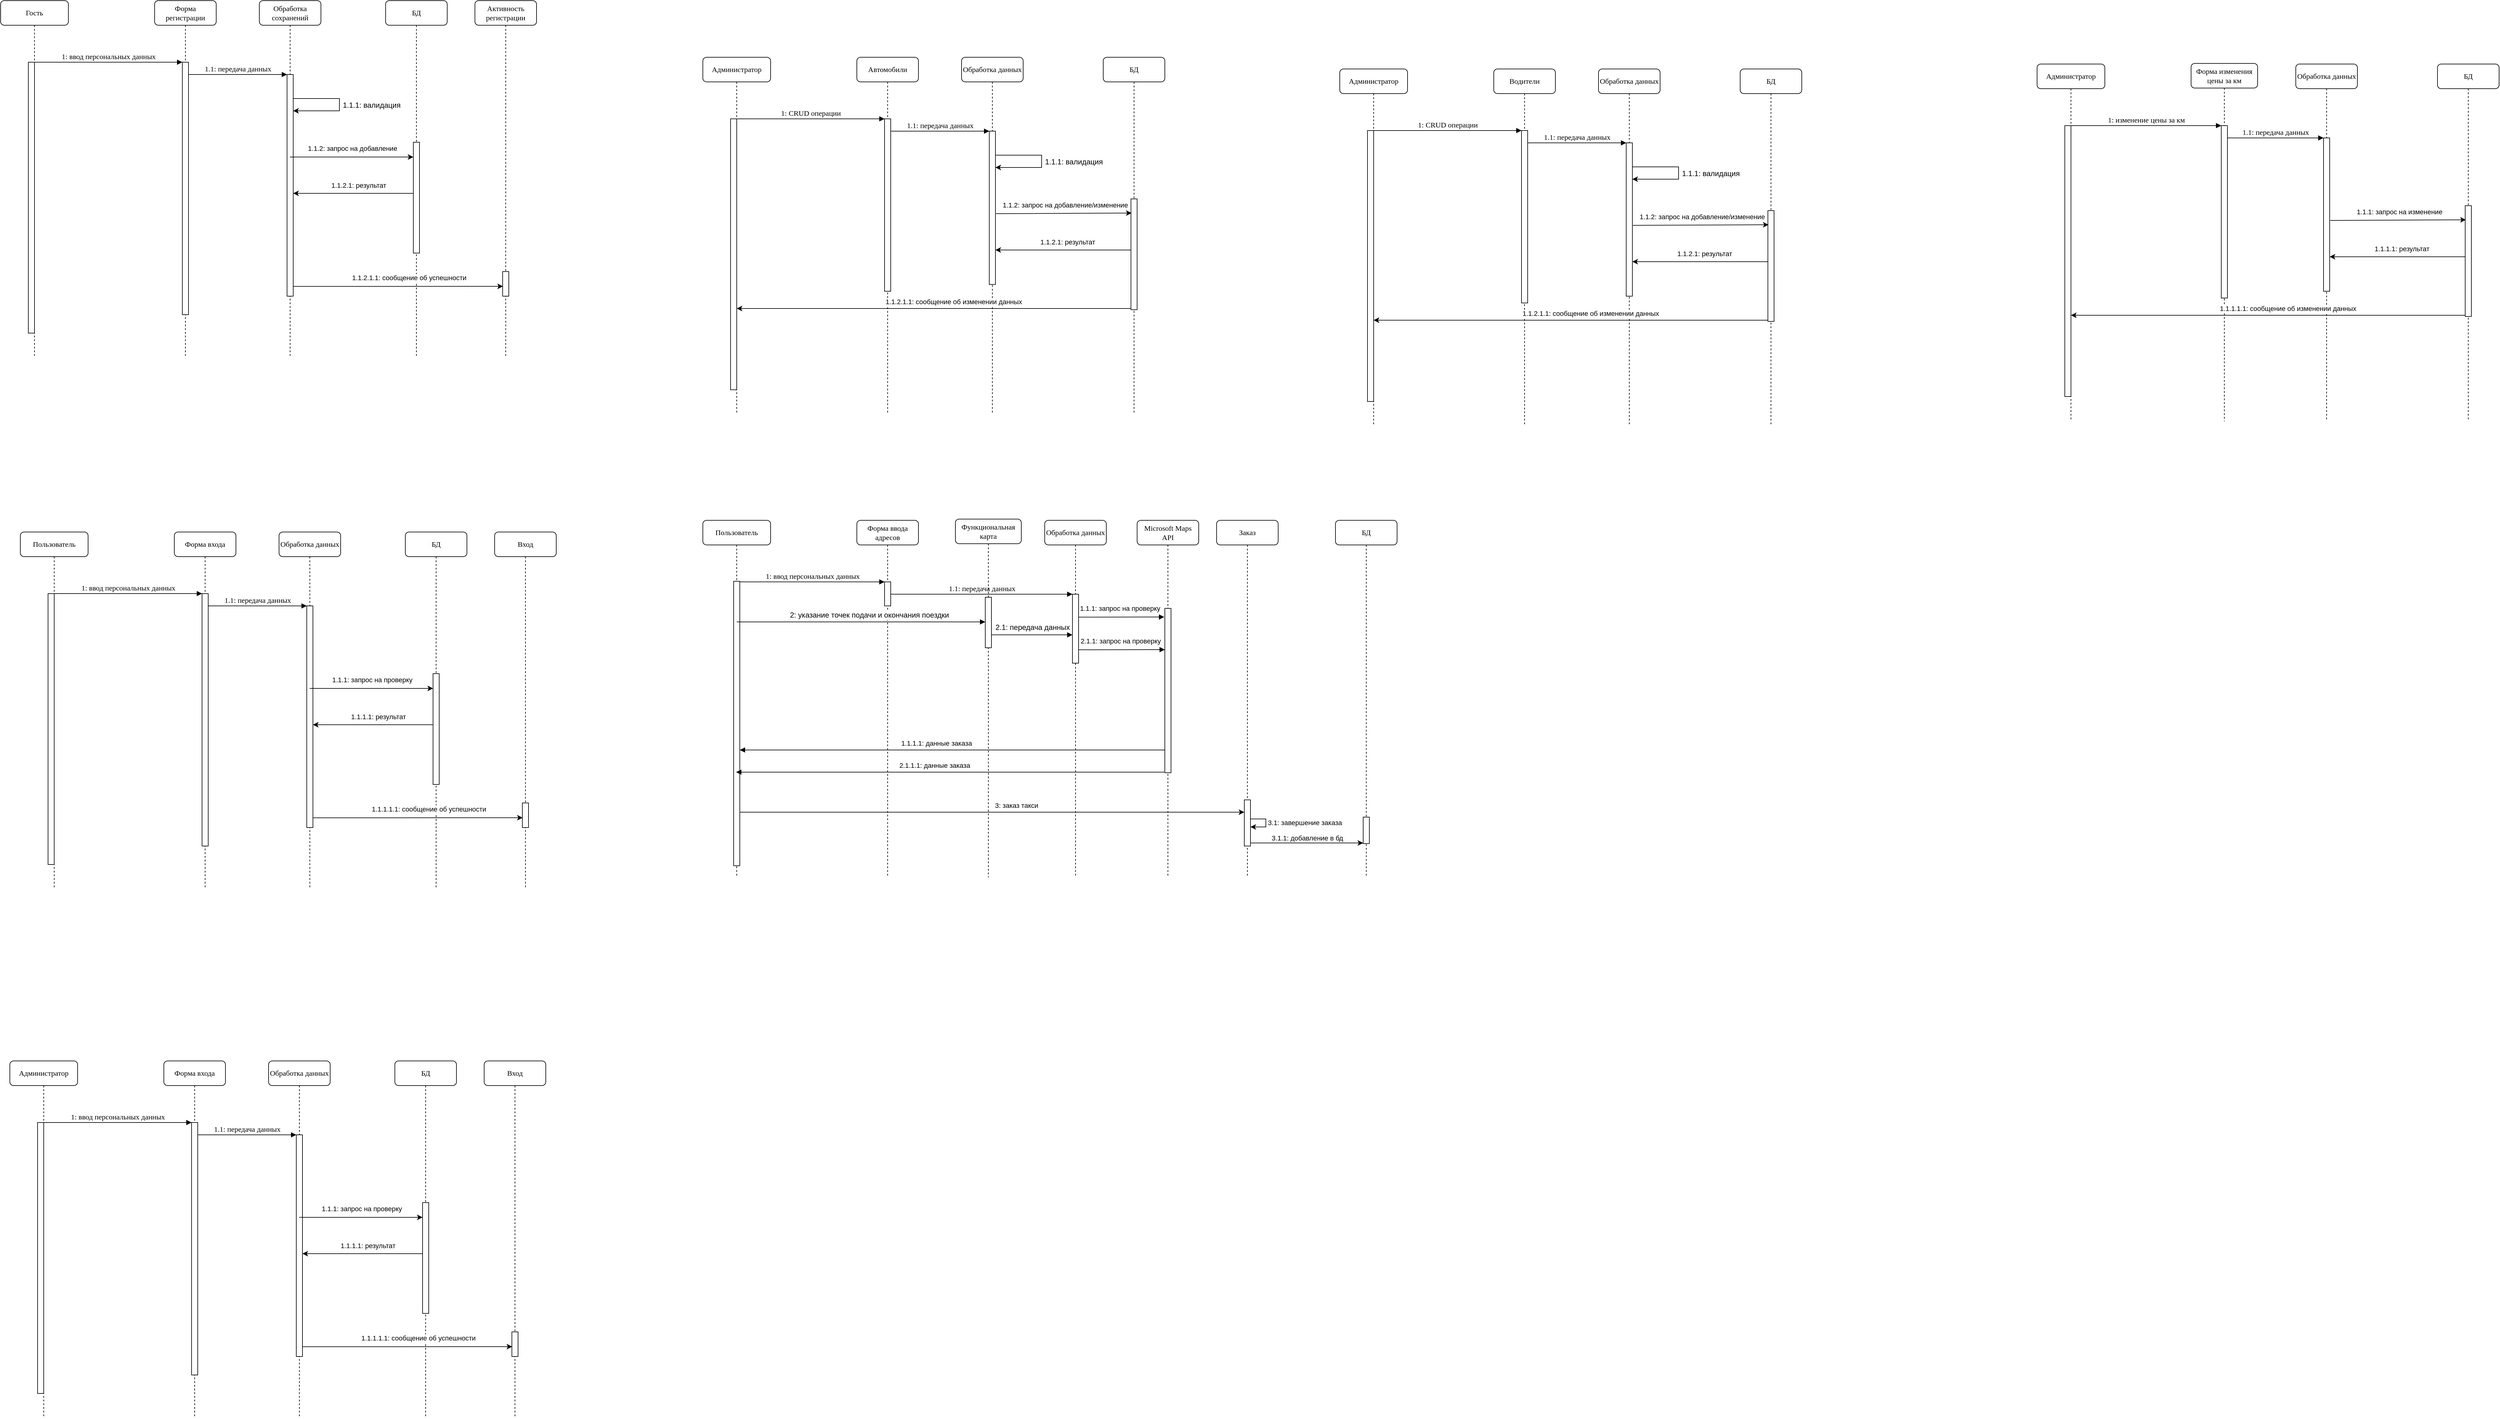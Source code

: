 <mxfile version="22.1.2" type="device" pages="4">
  <diagram name="Page-1" id="13e1069c-82ec-6db2-03f1-153e76fe0fe0">
    <mxGraphModel dx="1221" dy="828" grid="0" gridSize="10" guides="1" tooltips="1" connect="1" arrows="1" fold="1" page="1" pageScale="1" pageWidth="1100" pageHeight="850" background="none" math="0" shadow="0">
      <root>
        <mxCell id="0" />
        <mxCell id="1" parent="0" />
        <mxCell id="7baba1c4bc27f4b0-2" value="Форма регистрации" style="shape=umlLifeline;perimeter=lifelinePerimeter;whiteSpace=wrap;html=1;container=1;collapsible=0;recursiveResize=0;outlineConnect=0;rounded=1;shadow=0;comic=0;labelBackgroundColor=none;strokeWidth=1;fontFamily=Verdana;fontSize=12;align=center;" parent="1" vertex="1">
          <mxGeometry x="350" y="80" width="100" height="580" as="geometry" />
        </mxCell>
        <mxCell id="7baba1c4bc27f4b0-10" value="" style="html=1;points=[];perimeter=orthogonalPerimeter;rounded=0;shadow=0;comic=0;labelBackgroundColor=none;strokeWidth=1;fontFamily=Verdana;fontSize=12;align=center;" parent="7baba1c4bc27f4b0-2" vertex="1">
          <mxGeometry x="45" y="100" width="10" height="410" as="geometry" />
        </mxCell>
        <mxCell id="7baba1c4bc27f4b0-3" value="Обработка сохранений" style="shape=umlLifeline;perimeter=lifelinePerimeter;whiteSpace=wrap;html=1;container=1;collapsible=0;recursiveResize=0;outlineConnect=0;rounded=1;shadow=0;comic=0;labelBackgroundColor=none;strokeWidth=1;fontFamily=Verdana;fontSize=12;align=center;" parent="1" vertex="1">
          <mxGeometry x="520" y="80" width="100" height="580" as="geometry" />
        </mxCell>
        <mxCell id="7baba1c4bc27f4b0-13" value="" style="html=1;points=[];perimeter=orthogonalPerimeter;rounded=0;shadow=0;comic=0;labelBackgroundColor=none;strokeWidth=1;fontFamily=Verdana;fontSize=12;align=center;" parent="7baba1c4bc27f4b0-3" vertex="1">
          <mxGeometry x="45" y="120" width="10" height="360" as="geometry" />
        </mxCell>
        <mxCell id="-KdF1ydWLgKafniNNIqF-4" value="" style="endArrow=classic;html=1;rounded=0;" parent="7baba1c4bc27f4b0-3" edge="1">
          <mxGeometry width="50" height="50" relative="1" as="geometry">
            <mxPoint x="54.997" y="159" as="sourcePoint" />
            <mxPoint x="54.997" y="179" as="targetPoint" />
            <Array as="points">
              <mxPoint x="130" y="159" />
              <mxPoint x="130" y="169" />
              <mxPoint x="130" y="179" />
            </Array>
          </mxGeometry>
        </mxCell>
        <mxCell id="7baba1c4bc27f4b0-4" value="БД" style="shape=umlLifeline;perimeter=lifelinePerimeter;whiteSpace=wrap;html=1;container=1;collapsible=0;recursiveResize=0;outlineConnect=0;rounded=1;shadow=0;comic=0;labelBackgroundColor=none;strokeWidth=1;fontFamily=Verdana;fontSize=12;align=center;" parent="1" vertex="1">
          <mxGeometry x="725" y="80" width="100" height="580" as="geometry" />
        </mxCell>
        <mxCell id="7baba1c4bc27f4b0-16" value="" style="html=1;points=[];perimeter=orthogonalPerimeter;rounded=0;shadow=0;comic=0;labelBackgroundColor=none;strokeWidth=1;fontFamily=Verdana;fontSize=12;align=center;" parent="7baba1c4bc27f4b0-4" vertex="1">
          <mxGeometry x="45" y="230" width="10" height="180" as="geometry" />
        </mxCell>
        <mxCell id="7baba1c4bc27f4b0-5" value="Активность регистрации" style="shape=umlLifeline;perimeter=lifelinePerimeter;whiteSpace=wrap;html=1;container=1;collapsible=0;recursiveResize=0;outlineConnect=0;rounded=1;shadow=0;comic=0;labelBackgroundColor=none;strokeWidth=1;fontFamily=Verdana;fontSize=12;align=center;" parent="1" vertex="1">
          <mxGeometry x="870" y="80" width="100" height="580" as="geometry" />
        </mxCell>
        <mxCell id="-KdF1ydWLgKafniNNIqF-10" value="" style="html=1;points=[];perimeter=orthogonalPerimeter;rounded=0;shadow=0;comic=0;labelBackgroundColor=none;strokeWidth=1;fontFamily=Verdana;fontSize=12;align=center;" parent="7baba1c4bc27f4b0-5" vertex="1">
          <mxGeometry x="45" y="440" width="10" height="40" as="geometry" />
        </mxCell>
        <mxCell id="7baba1c4bc27f4b0-8" value="Гость" style="shape=umlLifeline;perimeter=lifelinePerimeter;whiteSpace=wrap;html=1;container=1;collapsible=0;recursiveResize=0;outlineConnect=0;rounded=1;shadow=0;comic=0;labelBackgroundColor=none;strokeWidth=1;fontFamily=Verdana;fontSize=12;align=center;" parent="1" vertex="1">
          <mxGeometry x="100" y="80" width="110" height="580" as="geometry" />
        </mxCell>
        <mxCell id="7baba1c4bc27f4b0-9" value="" style="html=1;points=[];perimeter=orthogonalPerimeter;rounded=0;shadow=0;comic=0;labelBackgroundColor=none;strokeWidth=1;fontFamily=Verdana;fontSize=12;align=center;" parent="7baba1c4bc27f4b0-8" vertex="1">
          <mxGeometry x="45" y="100" width="10" height="440" as="geometry" />
        </mxCell>
        <mxCell id="7baba1c4bc27f4b0-11" value="1: ввод персональных данных" style="html=1;verticalAlign=bottom;endArrow=block;entryX=0;entryY=0;labelBackgroundColor=none;fontFamily=Verdana;fontSize=12;edgeStyle=elbowEdgeStyle;elbow=vertical;" parent="1" source="7baba1c4bc27f4b0-9" target="7baba1c4bc27f4b0-10" edge="1">
          <mxGeometry relative="1" as="geometry">
            <mxPoint x="220" y="190" as="sourcePoint" />
          </mxGeometry>
        </mxCell>
        <mxCell id="7baba1c4bc27f4b0-14" value="1.1: передача данных" style="html=1;verticalAlign=bottom;endArrow=block;entryX=0;entryY=0;labelBackgroundColor=none;fontFamily=Verdana;fontSize=12;edgeStyle=elbowEdgeStyle;elbow=vertical;" parent="1" source="7baba1c4bc27f4b0-10" target="7baba1c4bc27f4b0-13" edge="1">
          <mxGeometry relative="1" as="geometry">
            <mxPoint x="370" y="200" as="sourcePoint" />
          </mxGeometry>
        </mxCell>
        <mxCell id="-KdF1ydWLgKafniNNIqF-5" value="1.1.1: валидация" style="text;html=1;strokeColor=none;fillColor=none;align=center;verticalAlign=middle;whiteSpace=wrap;rounded=0;" parent="1" vertex="1">
          <mxGeometry x="650" y="235" width="105" height="30" as="geometry" />
        </mxCell>
        <mxCell id="-KdF1ydWLgKafniNNIqF-6" value="" style="endArrow=classic;html=1;rounded=0;" parent="1" edge="1">
          <mxGeometry width="50" height="50" relative="1" as="geometry">
            <mxPoint x="569.667" y="334" as="sourcePoint" />
            <mxPoint x="770" y="334" as="targetPoint" />
          </mxGeometry>
        </mxCell>
        <mxCell id="-KdF1ydWLgKafniNNIqF-7" value="1.1.2: запрос на добавление" style="edgeLabel;html=1;align=center;verticalAlign=middle;resizable=0;points=[];" parent="-KdF1ydWLgKafniNNIqF-6" vertex="1" connectable="0">
          <mxGeometry x="0.11" y="-1" relative="1" as="geometry">
            <mxPoint x="-10" y="-15" as="offset" />
          </mxGeometry>
        </mxCell>
        <mxCell id="-KdF1ydWLgKafniNNIqF-8" value="" style="endArrow=classic;html=1;rounded=0;" parent="1" edge="1">
          <mxGeometry width="50" height="50" relative="1" as="geometry">
            <mxPoint x="769.5" y="393" as="sourcePoint" />
            <mxPoint x="575" y="393" as="targetPoint" />
          </mxGeometry>
        </mxCell>
        <mxCell id="-KdF1ydWLgKafniNNIqF-9" value="1.1.2.1: результат" style="edgeLabel;html=1;align=center;verticalAlign=middle;resizable=0;points=[];" parent="-KdF1ydWLgKafniNNIqF-8" vertex="1" connectable="0">
          <mxGeometry x="0.11" y="-1" relative="1" as="geometry">
            <mxPoint x="19" y="-12" as="offset" />
          </mxGeometry>
        </mxCell>
        <mxCell id="-KdF1ydWLgKafniNNIqF-11" value="" style="endArrow=classic;html=1;rounded=0;exitX=1.029;exitY=0.956;exitDx=0;exitDy=0;exitPerimeter=0;" parent="1" source="7baba1c4bc27f4b0-13" edge="1">
          <mxGeometry width="50" height="50" relative="1" as="geometry">
            <mxPoint x="580" y="544" as="sourcePoint" />
            <mxPoint x="915.5" y="544" as="targetPoint" />
          </mxGeometry>
        </mxCell>
        <mxCell id="-KdF1ydWLgKafniNNIqF-12" value="1.1.2.1.1: сообщение об успешности" style="edgeLabel;html=1;align=center;verticalAlign=middle;resizable=0;points=[];" parent="-KdF1ydWLgKafniNNIqF-11" vertex="1" connectable="0">
          <mxGeometry x="0.103" y="3" relative="1" as="geometry">
            <mxPoint y="-11" as="offset" />
          </mxGeometry>
        </mxCell>
        <mxCell id="-KdF1ydWLgKafniNNIqF-13" value="Форма входа" style="shape=umlLifeline;perimeter=lifelinePerimeter;whiteSpace=wrap;html=1;container=1;collapsible=0;recursiveResize=0;outlineConnect=0;rounded=1;shadow=0;comic=0;labelBackgroundColor=none;strokeWidth=1;fontFamily=Verdana;fontSize=12;align=center;" parent="1" vertex="1">
          <mxGeometry x="382" y="943" width="100" height="580" as="geometry" />
        </mxCell>
        <mxCell id="-KdF1ydWLgKafniNNIqF-14" value="" style="html=1;points=[];perimeter=orthogonalPerimeter;rounded=0;shadow=0;comic=0;labelBackgroundColor=none;strokeWidth=1;fontFamily=Verdana;fontSize=12;align=center;" parent="-KdF1ydWLgKafniNNIqF-13" vertex="1">
          <mxGeometry x="45" y="100" width="10" height="410" as="geometry" />
        </mxCell>
        <mxCell id="-KdF1ydWLgKafniNNIqF-15" value="Обработка данных" style="shape=umlLifeline;perimeter=lifelinePerimeter;whiteSpace=wrap;html=1;container=1;collapsible=0;recursiveResize=0;outlineConnect=0;rounded=1;shadow=0;comic=0;labelBackgroundColor=none;strokeWidth=1;fontFamily=Verdana;fontSize=12;align=center;" parent="1" vertex="1">
          <mxGeometry x="552" y="943" width="100" height="580" as="geometry" />
        </mxCell>
        <mxCell id="-KdF1ydWLgKafniNNIqF-16" value="" style="html=1;points=[];perimeter=orthogonalPerimeter;rounded=0;shadow=0;comic=0;labelBackgroundColor=none;strokeWidth=1;fontFamily=Verdana;fontSize=12;align=center;" parent="-KdF1ydWLgKafniNNIqF-15" vertex="1">
          <mxGeometry x="45" y="120" width="10" height="360" as="geometry" />
        </mxCell>
        <mxCell id="-KdF1ydWLgKafniNNIqF-18" value="БД" style="shape=umlLifeline;perimeter=lifelinePerimeter;whiteSpace=wrap;html=1;container=1;collapsible=0;recursiveResize=0;outlineConnect=0;rounded=1;shadow=0;comic=0;labelBackgroundColor=none;strokeWidth=1;fontFamily=Verdana;fontSize=12;align=center;" parent="1" vertex="1">
          <mxGeometry x="757" y="943" width="100" height="580" as="geometry" />
        </mxCell>
        <mxCell id="-KdF1ydWLgKafniNNIqF-19" value="" style="html=1;points=[];perimeter=orthogonalPerimeter;rounded=0;shadow=0;comic=0;labelBackgroundColor=none;strokeWidth=1;fontFamily=Verdana;fontSize=12;align=center;" parent="-KdF1ydWLgKafniNNIqF-18" vertex="1">
          <mxGeometry x="45" y="230" width="10" height="180" as="geometry" />
        </mxCell>
        <mxCell id="-KdF1ydWLgKafniNNIqF-20" value="Вход" style="shape=umlLifeline;perimeter=lifelinePerimeter;whiteSpace=wrap;html=1;container=1;collapsible=0;recursiveResize=0;outlineConnect=0;rounded=1;shadow=0;comic=0;labelBackgroundColor=none;strokeWidth=1;fontFamily=Verdana;fontSize=12;align=center;" parent="1" vertex="1">
          <mxGeometry x="902" y="943" width="100" height="580" as="geometry" />
        </mxCell>
        <mxCell id="-KdF1ydWLgKafniNNIqF-21" value="" style="html=1;points=[];perimeter=orthogonalPerimeter;rounded=0;shadow=0;comic=0;labelBackgroundColor=none;strokeWidth=1;fontFamily=Verdana;fontSize=12;align=center;" parent="-KdF1ydWLgKafniNNIqF-20" vertex="1">
          <mxGeometry x="45" y="440" width="10" height="40" as="geometry" />
        </mxCell>
        <mxCell id="-KdF1ydWLgKafniNNIqF-22" value="Пользователь" style="shape=umlLifeline;perimeter=lifelinePerimeter;whiteSpace=wrap;html=1;container=1;collapsible=0;recursiveResize=0;outlineConnect=0;rounded=1;shadow=0;comic=0;labelBackgroundColor=none;strokeWidth=1;fontFamily=Verdana;fontSize=12;align=center;" parent="1" vertex="1">
          <mxGeometry x="132" y="943" width="110" height="580" as="geometry" />
        </mxCell>
        <mxCell id="-KdF1ydWLgKafniNNIqF-23" value="" style="html=1;points=[];perimeter=orthogonalPerimeter;rounded=0;shadow=0;comic=0;labelBackgroundColor=none;strokeWidth=1;fontFamily=Verdana;fontSize=12;align=center;" parent="-KdF1ydWLgKafniNNIqF-22" vertex="1">
          <mxGeometry x="45" y="100" width="10" height="440" as="geometry" />
        </mxCell>
        <mxCell id="-KdF1ydWLgKafniNNIqF-24" value="1: ввод персональных данных" style="html=1;verticalAlign=bottom;endArrow=block;entryX=0;entryY=0;labelBackgroundColor=none;fontFamily=Verdana;fontSize=12;edgeStyle=elbowEdgeStyle;elbow=vertical;" parent="1" source="-KdF1ydWLgKafniNNIqF-23" target="-KdF1ydWLgKafniNNIqF-14" edge="1">
          <mxGeometry relative="1" as="geometry">
            <mxPoint x="252" y="1053" as="sourcePoint" />
          </mxGeometry>
        </mxCell>
        <mxCell id="-KdF1ydWLgKafniNNIqF-25" value="1.1: передача данных" style="html=1;verticalAlign=bottom;endArrow=block;entryX=0;entryY=0;labelBackgroundColor=none;fontFamily=Verdana;fontSize=12;edgeStyle=elbowEdgeStyle;elbow=vertical;" parent="1" source="-KdF1ydWLgKafniNNIqF-14" target="-KdF1ydWLgKafniNNIqF-16" edge="1">
          <mxGeometry relative="1" as="geometry">
            <mxPoint x="402" y="1063" as="sourcePoint" />
          </mxGeometry>
        </mxCell>
        <mxCell id="-KdF1ydWLgKafniNNIqF-27" value="" style="endArrow=classic;html=1;rounded=0;" parent="1" edge="1">
          <mxGeometry width="50" height="50" relative="1" as="geometry">
            <mxPoint x="601.667" y="1197" as="sourcePoint" />
            <mxPoint x="802" y="1197" as="targetPoint" />
          </mxGeometry>
        </mxCell>
        <mxCell id="-KdF1ydWLgKafniNNIqF-28" value="1.1.1: запрос на проверку" style="edgeLabel;html=1;align=center;verticalAlign=middle;resizable=0;points=[];" parent="-KdF1ydWLgKafniNNIqF-27" vertex="1" connectable="0">
          <mxGeometry x="0.11" y="-1" relative="1" as="geometry">
            <mxPoint x="-10" y="-15" as="offset" />
          </mxGeometry>
        </mxCell>
        <mxCell id="-KdF1ydWLgKafniNNIqF-29" value="" style="endArrow=classic;html=1;rounded=0;" parent="1" edge="1">
          <mxGeometry width="50" height="50" relative="1" as="geometry">
            <mxPoint x="801.5" y="1256" as="sourcePoint" />
            <mxPoint x="607" y="1256" as="targetPoint" />
          </mxGeometry>
        </mxCell>
        <mxCell id="-KdF1ydWLgKafniNNIqF-30" value="1.1.1.1: результат" style="edgeLabel;html=1;align=center;verticalAlign=middle;resizable=0;points=[];" parent="-KdF1ydWLgKafniNNIqF-29" vertex="1" connectable="0">
          <mxGeometry x="0.11" y="-1" relative="1" as="geometry">
            <mxPoint x="19" y="-12" as="offset" />
          </mxGeometry>
        </mxCell>
        <mxCell id="-KdF1ydWLgKafniNNIqF-31" value="" style="endArrow=classic;html=1;rounded=0;exitX=1.029;exitY=0.956;exitDx=0;exitDy=0;exitPerimeter=0;" parent="1" source="-KdF1ydWLgKafniNNIqF-16" edge="1">
          <mxGeometry width="50" height="50" relative="1" as="geometry">
            <mxPoint x="612" y="1407" as="sourcePoint" />
            <mxPoint x="947.5" y="1407" as="targetPoint" />
          </mxGeometry>
        </mxCell>
        <mxCell id="-KdF1ydWLgKafniNNIqF-32" value="1.1.1.1.1: сообщение об успешности" style="edgeLabel;html=1;align=center;verticalAlign=middle;resizable=0;points=[];" parent="-KdF1ydWLgKafniNNIqF-31" vertex="1" connectable="0">
          <mxGeometry x="0.103" y="3" relative="1" as="geometry">
            <mxPoint y="-11" as="offset" />
          </mxGeometry>
        </mxCell>
        <mxCell id="-KdF1ydWLgKafniNNIqF-51" value="Форма входа" style="shape=umlLifeline;perimeter=lifelinePerimeter;whiteSpace=wrap;html=1;container=1;collapsible=0;recursiveResize=0;outlineConnect=0;rounded=1;shadow=0;comic=0;labelBackgroundColor=none;strokeWidth=1;fontFamily=Verdana;fontSize=12;align=center;" parent="1" vertex="1">
          <mxGeometry x="365" y="1802" width="100" height="580" as="geometry" />
        </mxCell>
        <mxCell id="-KdF1ydWLgKafniNNIqF-52" value="" style="html=1;points=[];perimeter=orthogonalPerimeter;rounded=0;shadow=0;comic=0;labelBackgroundColor=none;strokeWidth=1;fontFamily=Verdana;fontSize=12;align=center;" parent="-KdF1ydWLgKafniNNIqF-51" vertex="1">
          <mxGeometry x="45" y="100" width="10" height="410" as="geometry" />
        </mxCell>
        <mxCell id="-KdF1ydWLgKafniNNIqF-53" value="Обработка данных" style="shape=umlLifeline;perimeter=lifelinePerimeter;whiteSpace=wrap;html=1;container=1;collapsible=0;recursiveResize=0;outlineConnect=0;rounded=1;shadow=0;comic=0;labelBackgroundColor=none;strokeWidth=1;fontFamily=Verdana;fontSize=12;align=center;" parent="1" vertex="1">
          <mxGeometry x="535" y="1802" width="100" height="580" as="geometry" />
        </mxCell>
        <mxCell id="-KdF1ydWLgKafniNNIqF-54" value="" style="html=1;points=[];perimeter=orthogonalPerimeter;rounded=0;shadow=0;comic=0;labelBackgroundColor=none;strokeWidth=1;fontFamily=Verdana;fontSize=12;align=center;" parent="-KdF1ydWLgKafniNNIqF-53" vertex="1">
          <mxGeometry x="45" y="120" width="10" height="360" as="geometry" />
        </mxCell>
        <mxCell id="-KdF1ydWLgKafniNNIqF-55" value="БД" style="shape=umlLifeline;perimeter=lifelinePerimeter;whiteSpace=wrap;html=1;container=1;collapsible=0;recursiveResize=0;outlineConnect=0;rounded=1;shadow=0;comic=0;labelBackgroundColor=none;strokeWidth=1;fontFamily=Verdana;fontSize=12;align=center;" parent="1" vertex="1">
          <mxGeometry x="740" y="1802" width="100" height="580" as="geometry" />
        </mxCell>
        <mxCell id="-KdF1ydWLgKafniNNIqF-56" value="" style="html=1;points=[];perimeter=orthogonalPerimeter;rounded=0;shadow=0;comic=0;labelBackgroundColor=none;strokeWidth=1;fontFamily=Verdana;fontSize=12;align=center;" parent="-KdF1ydWLgKafniNNIqF-55" vertex="1">
          <mxGeometry x="45" y="230" width="10" height="180" as="geometry" />
        </mxCell>
        <mxCell id="-KdF1ydWLgKafniNNIqF-57" value="Вход" style="shape=umlLifeline;perimeter=lifelinePerimeter;whiteSpace=wrap;html=1;container=1;collapsible=0;recursiveResize=0;outlineConnect=0;rounded=1;shadow=0;comic=0;labelBackgroundColor=none;strokeWidth=1;fontFamily=Verdana;fontSize=12;align=center;" parent="1" vertex="1">
          <mxGeometry x="885" y="1802" width="100" height="580" as="geometry" />
        </mxCell>
        <mxCell id="-KdF1ydWLgKafniNNIqF-58" value="" style="html=1;points=[];perimeter=orthogonalPerimeter;rounded=0;shadow=0;comic=0;labelBackgroundColor=none;strokeWidth=1;fontFamily=Verdana;fontSize=12;align=center;" parent="-KdF1ydWLgKafniNNIqF-57" vertex="1">
          <mxGeometry x="45" y="440" width="10" height="40" as="geometry" />
        </mxCell>
        <mxCell id="-KdF1ydWLgKafniNNIqF-59" value="Администратор" style="shape=umlLifeline;perimeter=lifelinePerimeter;whiteSpace=wrap;html=1;container=1;collapsible=0;recursiveResize=0;outlineConnect=0;rounded=1;shadow=0;comic=0;labelBackgroundColor=none;strokeWidth=1;fontFamily=Verdana;fontSize=12;align=center;" parent="1" vertex="1">
          <mxGeometry x="115" y="1802" width="110" height="580" as="geometry" />
        </mxCell>
        <mxCell id="-KdF1ydWLgKafniNNIqF-60" value="" style="html=1;points=[];perimeter=orthogonalPerimeter;rounded=0;shadow=0;comic=0;labelBackgroundColor=none;strokeWidth=1;fontFamily=Verdana;fontSize=12;align=center;" parent="-KdF1ydWLgKafniNNIqF-59" vertex="1">
          <mxGeometry x="45" y="100" width="10" height="440" as="geometry" />
        </mxCell>
        <mxCell id="-KdF1ydWLgKafniNNIqF-61" value="1: ввод персональных данных" style="html=1;verticalAlign=bottom;endArrow=block;entryX=0;entryY=0;labelBackgroundColor=none;fontFamily=Verdana;fontSize=12;edgeStyle=elbowEdgeStyle;elbow=vertical;" parent="1" source="-KdF1ydWLgKafniNNIqF-60" target="-KdF1ydWLgKafniNNIqF-52" edge="1">
          <mxGeometry relative="1" as="geometry">
            <mxPoint x="235" y="1912" as="sourcePoint" />
          </mxGeometry>
        </mxCell>
        <mxCell id="-KdF1ydWLgKafniNNIqF-62" value="1.1: передача данных" style="html=1;verticalAlign=bottom;endArrow=block;entryX=0;entryY=0;labelBackgroundColor=none;fontFamily=Verdana;fontSize=12;edgeStyle=elbowEdgeStyle;elbow=vertical;" parent="1" source="-KdF1ydWLgKafniNNIqF-52" target="-KdF1ydWLgKafniNNIqF-54" edge="1">
          <mxGeometry relative="1" as="geometry">
            <mxPoint x="385" y="1922" as="sourcePoint" />
          </mxGeometry>
        </mxCell>
        <mxCell id="-KdF1ydWLgKafniNNIqF-63" value="" style="endArrow=classic;html=1;rounded=0;" parent="1" edge="1">
          <mxGeometry width="50" height="50" relative="1" as="geometry">
            <mxPoint x="584.667" y="2056" as="sourcePoint" />
            <mxPoint x="785" y="2056" as="targetPoint" />
          </mxGeometry>
        </mxCell>
        <mxCell id="-KdF1ydWLgKafniNNIqF-64" value="1.1.1: запрос на проверку" style="edgeLabel;html=1;align=center;verticalAlign=middle;resizable=0;points=[];" parent="-KdF1ydWLgKafniNNIqF-63" vertex="1" connectable="0">
          <mxGeometry x="0.11" y="-1" relative="1" as="geometry">
            <mxPoint x="-10" y="-15" as="offset" />
          </mxGeometry>
        </mxCell>
        <mxCell id="-KdF1ydWLgKafniNNIqF-65" value="" style="endArrow=classic;html=1;rounded=0;" parent="1" edge="1">
          <mxGeometry width="50" height="50" relative="1" as="geometry">
            <mxPoint x="784.5" y="2115" as="sourcePoint" />
            <mxPoint x="590" y="2115" as="targetPoint" />
          </mxGeometry>
        </mxCell>
        <mxCell id="-KdF1ydWLgKafniNNIqF-66" value="1.1.1.1: результат" style="edgeLabel;html=1;align=center;verticalAlign=middle;resizable=0;points=[];" parent="-KdF1ydWLgKafniNNIqF-65" vertex="1" connectable="0">
          <mxGeometry x="0.11" y="-1" relative="1" as="geometry">
            <mxPoint x="19" y="-12" as="offset" />
          </mxGeometry>
        </mxCell>
        <mxCell id="-KdF1ydWLgKafniNNIqF-67" value="" style="endArrow=classic;html=1;rounded=0;exitX=1.029;exitY=0.956;exitDx=0;exitDy=0;exitPerimeter=0;" parent="1" source="-KdF1ydWLgKafniNNIqF-54" edge="1">
          <mxGeometry width="50" height="50" relative="1" as="geometry">
            <mxPoint x="595" y="2266" as="sourcePoint" />
            <mxPoint x="930.5" y="2266" as="targetPoint" />
          </mxGeometry>
        </mxCell>
        <mxCell id="-KdF1ydWLgKafniNNIqF-68" value="1.1.1.1.1: сообщение об успешности" style="edgeLabel;html=1;align=center;verticalAlign=middle;resizable=0;points=[];" parent="-KdF1ydWLgKafniNNIqF-67" vertex="1" connectable="0">
          <mxGeometry x="0.103" y="3" relative="1" as="geometry">
            <mxPoint y="-11" as="offset" />
          </mxGeometry>
        </mxCell>
        <mxCell id="-KdF1ydWLgKafniNNIqF-69" value="Форма ввода адресов" style="shape=umlLifeline;perimeter=lifelinePerimeter;whiteSpace=wrap;html=1;container=1;collapsible=0;recursiveResize=0;outlineConnect=0;rounded=1;shadow=0;comic=0;labelBackgroundColor=none;strokeWidth=1;fontFamily=Verdana;fontSize=12;align=center;" parent="1" vertex="1">
          <mxGeometry x="1490" y="924" width="100" height="580" as="geometry" />
        </mxCell>
        <mxCell id="-KdF1ydWLgKafniNNIqF-70" value="" style="html=1;points=[];perimeter=orthogonalPerimeter;rounded=0;shadow=0;comic=0;labelBackgroundColor=none;strokeWidth=1;fontFamily=Verdana;fontSize=12;align=center;" parent="-KdF1ydWLgKafniNNIqF-69" vertex="1">
          <mxGeometry x="45" y="100" width="10" height="39" as="geometry" />
        </mxCell>
        <mxCell id="-KdF1ydWLgKafniNNIqF-71" value="Обработка данных" style="shape=umlLifeline;perimeter=lifelinePerimeter;whiteSpace=wrap;html=1;container=1;collapsible=0;recursiveResize=0;outlineConnect=0;rounded=1;shadow=0;comic=0;labelBackgroundColor=none;strokeWidth=1;fontFamily=Verdana;fontSize=12;align=center;" parent="1" vertex="1">
          <mxGeometry x="1795" y="924" width="100" height="580" as="geometry" />
        </mxCell>
        <mxCell id="-KdF1ydWLgKafniNNIqF-72" value="" style="html=1;points=[];perimeter=orthogonalPerimeter;rounded=0;shadow=0;comic=0;labelBackgroundColor=none;strokeWidth=1;fontFamily=Verdana;fontSize=12;align=center;" parent="-KdF1ydWLgKafniNNIqF-71" vertex="1">
          <mxGeometry x="45" y="120" width="10" height="112" as="geometry" />
        </mxCell>
        <mxCell id="-KdF1ydWLgKafniNNIqF-73" value="Microsoft Maps API" style="shape=umlLifeline;perimeter=lifelinePerimeter;whiteSpace=wrap;html=1;container=1;collapsible=0;recursiveResize=0;outlineConnect=0;rounded=1;shadow=0;comic=0;labelBackgroundColor=none;strokeWidth=1;fontFamily=Verdana;fontSize=12;align=center;" parent="1" vertex="1">
          <mxGeometry x="1945" y="924" width="100" height="580" as="geometry" />
        </mxCell>
        <mxCell id="-KdF1ydWLgKafniNNIqF-74" value="" style="html=1;points=[];perimeter=orthogonalPerimeter;rounded=0;shadow=0;comic=0;labelBackgroundColor=none;strokeWidth=1;fontFamily=Verdana;fontSize=12;align=center;" parent="-KdF1ydWLgKafniNNIqF-73" vertex="1">
          <mxGeometry x="45" y="143" width="10" height="267" as="geometry" />
        </mxCell>
        <mxCell id="-KdF1ydWLgKafniNNIqF-77" value="Пользователь" style="shape=umlLifeline;perimeter=lifelinePerimeter;whiteSpace=wrap;html=1;container=1;collapsible=0;recursiveResize=0;outlineConnect=0;rounded=1;shadow=0;comic=0;labelBackgroundColor=none;strokeWidth=1;fontFamily=Verdana;fontSize=12;align=center;" parent="1" vertex="1">
          <mxGeometry x="1240" y="924" width="110" height="580" as="geometry" />
        </mxCell>
        <mxCell id="-KdF1ydWLgKafniNNIqF-78" value="" style="html=1;points=[];perimeter=orthogonalPerimeter;rounded=0;shadow=0;comic=0;labelBackgroundColor=none;strokeWidth=1;fontFamily=Verdana;fontSize=12;align=center;" parent="-KdF1ydWLgKafniNNIqF-77" vertex="1">
          <mxGeometry x="50" y="99" width="10" height="462" as="geometry" />
        </mxCell>
        <mxCell id="-KdF1ydWLgKafniNNIqF-79" value="1: ввод персональных данных" style="html=1;verticalAlign=bottom;endArrow=block;entryX=0;entryY=0;labelBackgroundColor=none;fontFamily=Verdana;fontSize=12;edgeStyle=elbowEdgeStyle;elbow=vertical;" parent="1" source="-KdF1ydWLgKafniNNIqF-78" target="-KdF1ydWLgKafniNNIqF-70" edge="1">
          <mxGeometry relative="1" as="geometry">
            <mxPoint x="1360" y="1034" as="sourcePoint" />
          </mxGeometry>
        </mxCell>
        <mxCell id="-KdF1ydWLgKafniNNIqF-81" value="" style="endArrow=block;html=1;rounded=0;exitX=0.952;exitY=0.373;exitDx=0;exitDy=0;exitPerimeter=0;endFill=1;" parent="1" edge="1">
          <mxGeometry width="50" height="50" relative="1" as="geometry">
            <mxPoint x="1849.52" y="1081.28" as="sourcePoint" />
            <mxPoint x="1989" y="1081" as="targetPoint" />
          </mxGeometry>
        </mxCell>
        <mxCell id="-KdF1ydWLgKafniNNIqF-82" value="1.1.1: запрос на проверку" style="edgeLabel;html=1;align=center;verticalAlign=middle;resizable=0;points=[];" parent="-KdF1ydWLgKafniNNIqF-81" vertex="1" connectable="0">
          <mxGeometry x="0.11" y="-1" relative="1" as="geometry">
            <mxPoint x="-10" y="-15" as="offset" />
          </mxGeometry>
        </mxCell>
        <mxCell id="-KdF1ydWLgKafniNNIqF-87" value="Функциональная карта" style="shape=umlLifeline;perimeter=lifelinePerimeter;whiteSpace=wrap;html=1;container=1;collapsible=0;recursiveResize=0;outlineConnect=0;rounded=1;shadow=0;comic=0;labelBackgroundColor=none;strokeWidth=1;fontFamily=Verdana;fontSize=12;align=center;" parent="1" vertex="1">
          <mxGeometry x="1650" y="922" width="107" height="582" as="geometry" />
        </mxCell>
        <mxCell id="-KdF1ydWLgKafniNNIqF-88" value="" style="html=1;points=[];perimeter=orthogonalPerimeter;rounded=0;shadow=0;comic=0;labelBackgroundColor=none;strokeWidth=1;fontFamily=Verdana;fontSize=12;align=center;" parent="-KdF1ydWLgKafniNNIqF-87" vertex="1">
          <mxGeometry x="48.5" y="127" width="10" height="82" as="geometry" />
        </mxCell>
        <mxCell id="-KdF1ydWLgKafniNNIqF-80" value="1.1: передача данных" style="html=1;verticalAlign=bottom;endArrow=block;entryX=0;entryY=0;labelBackgroundColor=none;fontFamily=Verdana;fontSize=12;edgeStyle=elbowEdgeStyle;elbow=vertical;" parent="1" source="-KdF1ydWLgKafniNNIqF-70" target="-KdF1ydWLgKafniNNIqF-72" edge="1">
          <mxGeometry relative="1" as="geometry">
            <mxPoint x="1510" y="1044" as="sourcePoint" />
          </mxGeometry>
        </mxCell>
        <mxCell id="-KdF1ydWLgKafniNNIqF-89" style="edgeStyle=orthogonalEdgeStyle;rounded=0;orthogonalLoop=1;jettySize=auto;html=1;endArrow=block;endFill=1;" parent="1" edge="1">
          <mxGeometry relative="1" as="geometry">
            <mxPoint x="1295" y="1089" as="sourcePoint" />
            <mxPoint x="1698.5" y="1089" as="targetPoint" />
            <Array as="points">
              <mxPoint x="1595" y="1089" />
              <mxPoint x="1595" y="1089" />
            </Array>
          </mxGeometry>
        </mxCell>
        <mxCell id="-KdF1ydWLgKafniNNIqF-90" value="&lt;font style=&quot;font-size: 12px;&quot;&gt;2: указание точек подачи и окончания поездки&lt;/font&gt;" style="edgeLabel;html=1;align=center;verticalAlign=middle;resizable=0;points=[];" parent="-KdF1ydWLgKafniNNIqF-89" vertex="1" connectable="0">
          <mxGeometry x="0.064" y="2" relative="1" as="geometry">
            <mxPoint y="-9" as="offset" />
          </mxGeometry>
        </mxCell>
        <mxCell id="-KdF1ydWLgKafniNNIqF-91" style="edgeStyle=orthogonalEdgeStyle;rounded=0;orthogonalLoop=1;jettySize=auto;html=1;endArrow=block;endFill=1;" parent="1" edge="1">
          <mxGeometry relative="1" as="geometry">
            <mxPoint x="1708.5" y="1110" as="sourcePoint" />
            <mxPoint x="1840" y="1110" as="targetPoint" />
            <Array as="points">
              <mxPoint x="1807" y="1110" />
              <mxPoint x="1807" y="1110" />
            </Array>
          </mxGeometry>
        </mxCell>
        <mxCell id="-KdF1ydWLgKafniNNIqF-92" value="&lt;font style=&quot;font-size: 12px;&quot;&gt;2.1: передача данных&lt;/font&gt;" style="edgeLabel;html=1;align=center;verticalAlign=middle;resizable=0;points=[];" parent="-KdF1ydWLgKafniNNIqF-91" vertex="1" connectable="0">
          <mxGeometry x="0.222" y="2" relative="1" as="geometry">
            <mxPoint x="-14" y="-10" as="offset" />
          </mxGeometry>
        </mxCell>
        <mxCell id="-KdF1ydWLgKafniNNIqF-94" value="" style="endArrow=block;html=1;rounded=0;exitX=0.952;exitY=0.373;exitDx=0;exitDy=0;exitPerimeter=0;endFill=1;" parent="1" edge="1">
          <mxGeometry width="50" height="50" relative="1" as="geometry">
            <mxPoint x="1850.52" y="1134.28" as="sourcePoint" />
            <mxPoint x="1990" y="1134" as="targetPoint" />
          </mxGeometry>
        </mxCell>
        <mxCell id="-KdF1ydWLgKafniNNIqF-95" value="2.1.1: запрос на проверку" style="edgeLabel;html=1;align=center;verticalAlign=middle;resizable=0;points=[];" parent="-KdF1ydWLgKafniNNIqF-94" vertex="1" connectable="0">
          <mxGeometry x="0.11" y="-1" relative="1" as="geometry">
            <mxPoint x="-10" y="-15" as="offset" />
          </mxGeometry>
        </mxCell>
        <mxCell id="-KdF1ydWLgKafniNNIqF-96" style="edgeStyle=orthogonalEdgeStyle;rounded=0;orthogonalLoop=1;jettySize=auto;html=1;endArrow=block;endFill=1;" parent="1" source="-KdF1ydWLgKafniNNIqF-74" target="-KdF1ydWLgKafniNNIqF-78" edge="1">
          <mxGeometry relative="1" as="geometry">
            <Array as="points">
              <mxPoint x="1663" y="1297" />
              <mxPoint x="1663" y="1297" />
            </Array>
          </mxGeometry>
        </mxCell>
        <mxCell id="-KdF1ydWLgKafniNNIqF-97" value="1.1.1.1: данные заказа" style="edgeLabel;html=1;align=center;verticalAlign=middle;resizable=0;points=[];" parent="-KdF1ydWLgKafniNNIqF-96" vertex="1" connectable="0">
          <mxGeometry x="0.075" y="-2" relative="1" as="geometry">
            <mxPoint y="-9" as="offset" />
          </mxGeometry>
        </mxCell>
        <mxCell id="-KdF1ydWLgKafniNNIqF-98" style="edgeStyle=orthogonalEdgeStyle;rounded=0;orthogonalLoop=1;jettySize=auto;html=1;endArrow=block;endFill=1;" parent="1" edge="1">
          <mxGeometry relative="1" as="geometry">
            <mxPoint x="1989" y="1333" as="sourcePoint" />
            <mxPoint x="1294" y="1333" as="targetPoint" />
            <Array as="points">
              <mxPoint x="1662" y="1333" />
              <mxPoint x="1662" y="1333" />
            </Array>
          </mxGeometry>
        </mxCell>
        <mxCell id="-KdF1ydWLgKafniNNIqF-99" value="2.1.1.1: данные заказа" style="edgeLabel;html=1;align=center;verticalAlign=middle;resizable=0;points=[];" parent="-KdF1ydWLgKafniNNIqF-98" vertex="1" connectable="0">
          <mxGeometry x="0.075" y="-2" relative="1" as="geometry">
            <mxPoint y="-9" as="offset" />
          </mxGeometry>
        </mxCell>
        <mxCell id="-KdF1ydWLgKafniNNIqF-100" value="Заказ" style="shape=umlLifeline;perimeter=lifelinePerimeter;whiteSpace=wrap;html=1;container=1;collapsible=0;recursiveResize=0;outlineConnect=0;rounded=1;shadow=0;comic=0;labelBackgroundColor=none;strokeWidth=1;fontFamily=Verdana;fontSize=12;align=center;" parent="1" vertex="1">
          <mxGeometry x="2074" y="924" width="100" height="580" as="geometry" />
        </mxCell>
        <mxCell id="-KdF1ydWLgKafniNNIqF-101" value="" style="html=1;points=[];perimeter=orthogonalPerimeter;rounded=0;shadow=0;comic=0;labelBackgroundColor=none;strokeWidth=1;fontFamily=Verdana;fontSize=12;align=center;" parent="-KdF1ydWLgKafniNNIqF-100" vertex="1">
          <mxGeometry x="45" y="454" width="10" height="75" as="geometry" />
        </mxCell>
        <mxCell id="-KdF1ydWLgKafniNNIqF-104" style="edgeStyle=orthogonalEdgeStyle;rounded=0;orthogonalLoop=1;jettySize=auto;html=1;" parent="-KdF1ydWLgKafniNNIqF-100" edge="1">
          <mxGeometry relative="1" as="geometry">
            <mxPoint x="55" y="478.0" as="sourcePoint" />
            <mxPoint x="55" y="498.0" as="targetPoint" />
            <Array as="points">
              <mxPoint x="80" y="485" />
            </Array>
          </mxGeometry>
        </mxCell>
        <mxCell id="-KdF1ydWLgKafniNNIqF-105" value="3.1: завершение заказа" style="edgeLabel;html=1;align=center;verticalAlign=middle;resizable=0;points=[];" parent="-KdF1ydWLgKafniNNIqF-104" vertex="1" connectable="0">
          <mxGeometry x="0.252" relative="1" as="geometry">
            <mxPoint x="63" y="-6" as="offset" />
          </mxGeometry>
        </mxCell>
        <mxCell id="-KdF1ydWLgKafniNNIqF-102" style="edgeStyle=orthogonalEdgeStyle;rounded=0;orthogonalLoop=1;jettySize=auto;html=1;" parent="1" source="-KdF1ydWLgKafniNNIqF-78" edge="1">
          <mxGeometry relative="1" as="geometry">
            <mxPoint x="2119" y="1398" as="targetPoint" />
            <Array as="points">
              <mxPoint x="1896" y="1398" />
              <mxPoint x="1896" y="1398" />
            </Array>
          </mxGeometry>
        </mxCell>
        <mxCell id="-KdF1ydWLgKafniNNIqF-103" value="3: заказ такси" style="edgeLabel;html=1;align=center;verticalAlign=middle;resizable=0;points=[];" parent="-KdF1ydWLgKafniNNIqF-102" vertex="1" connectable="0">
          <mxGeometry x="0.047" y="-4" relative="1" as="geometry">
            <mxPoint x="20" y="-15" as="offset" />
          </mxGeometry>
        </mxCell>
        <mxCell id="-KdF1ydWLgKafniNNIqF-108" value="БД" style="shape=umlLifeline;perimeter=lifelinePerimeter;whiteSpace=wrap;html=1;container=1;collapsible=0;recursiveResize=0;outlineConnect=0;rounded=1;shadow=0;comic=0;labelBackgroundColor=none;strokeWidth=1;fontFamily=Verdana;fontSize=12;align=center;" parent="1" vertex="1">
          <mxGeometry x="2267" y="924" width="100" height="580" as="geometry" />
        </mxCell>
        <mxCell id="-KdF1ydWLgKafniNNIqF-109" value="" style="html=1;points=[];perimeter=orthogonalPerimeter;rounded=0;shadow=0;comic=0;labelBackgroundColor=none;strokeWidth=1;fontFamily=Verdana;fontSize=12;align=center;" parent="-KdF1ydWLgKafniNNIqF-108" vertex="1">
          <mxGeometry x="45" y="482" width="10" height="43" as="geometry" />
        </mxCell>
        <mxCell id="-KdF1ydWLgKafniNNIqF-117" style="edgeStyle=orthogonalEdgeStyle;rounded=0;orthogonalLoop=1;jettySize=auto;html=1;" parent="1" edge="1">
          <mxGeometry relative="1" as="geometry">
            <mxPoint x="2129" y="1448" as="sourcePoint" />
            <mxPoint x="2312" y="1448" as="targetPoint" />
            <Array as="points">
              <mxPoint x="2266" y="1448" />
              <mxPoint x="2266" y="1448" />
            </Array>
          </mxGeometry>
        </mxCell>
        <mxCell id="-KdF1ydWLgKafniNNIqF-118" value="3.1.1: добавление в бд" style="edgeLabel;html=1;align=center;verticalAlign=middle;resizable=0;points=[];" parent="-KdF1ydWLgKafniNNIqF-117" vertex="1" connectable="0">
          <mxGeometry x="0.193" y="1" relative="1" as="geometry">
            <mxPoint x="-17" y="-7" as="offset" />
          </mxGeometry>
        </mxCell>
        <mxCell id="fdCJ6IFHZLq_2ZoUYL9E-1" value="Автомобили" style="shape=umlLifeline;perimeter=lifelinePerimeter;whiteSpace=wrap;html=1;container=1;collapsible=0;recursiveResize=0;outlineConnect=0;rounded=1;shadow=0;comic=0;labelBackgroundColor=none;strokeWidth=1;fontFamily=Verdana;fontSize=12;align=center;" parent="1" vertex="1">
          <mxGeometry x="1490" y="172" width="100" height="580" as="geometry" />
        </mxCell>
        <mxCell id="fdCJ6IFHZLq_2ZoUYL9E-2" value="" style="html=1;points=[];perimeter=orthogonalPerimeter;rounded=0;shadow=0;comic=0;labelBackgroundColor=none;strokeWidth=1;fontFamily=Verdana;fontSize=12;align=center;" parent="fdCJ6IFHZLq_2ZoUYL9E-1" vertex="1">
          <mxGeometry x="45" y="100" width="10" height="280" as="geometry" />
        </mxCell>
        <mxCell id="fdCJ6IFHZLq_2ZoUYL9E-3" value="Обработка данных" style="shape=umlLifeline;perimeter=lifelinePerimeter;whiteSpace=wrap;html=1;container=1;collapsible=0;recursiveResize=0;outlineConnect=0;rounded=1;shadow=0;comic=0;labelBackgroundColor=none;strokeWidth=1;fontFamily=Verdana;fontSize=12;align=center;" parent="1" vertex="1">
          <mxGeometry x="1660" y="172" width="100" height="580" as="geometry" />
        </mxCell>
        <mxCell id="fdCJ6IFHZLq_2ZoUYL9E-4" value="" style="html=1;points=[];perimeter=orthogonalPerimeter;rounded=0;shadow=0;comic=0;labelBackgroundColor=none;strokeWidth=1;fontFamily=Verdana;fontSize=12;align=center;" parent="fdCJ6IFHZLq_2ZoUYL9E-3" vertex="1">
          <mxGeometry x="45" y="120" width="10" height="249" as="geometry" />
        </mxCell>
        <mxCell id="fdCJ6IFHZLq_2ZoUYL9E-5" value="" style="endArrow=classic;html=1;rounded=0;" parent="fdCJ6IFHZLq_2ZoUYL9E-3" edge="1">
          <mxGeometry width="50" height="50" relative="1" as="geometry">
            <mxPoint x="54.997" y="159" as="sourcePoint" />
            <mxPoint x="54.997" y="179" as="targetPoint" />
            <Array as="points">
              <mxPoint x="130" y="159" />
              <mxPoint x="130" y="169" />
              <mxPoint x="130" y="179" />
            </Array>
          </mxGeometry>
        </mxCell>
        <mxCell id="fdCJ6IFHZLq_2ZoUYL9E-6" value="БД" style="shape=umlLifeline;perimeter=lifelinePerimeter;whiteSpace=wrap;html=1;container=1;collapsible=0;recursiveResize=0;outlineConnect=0;rounded=1;shadow=0;comic=0;labelBackgroundColor=none;strokeWidth=1;fontFamily=Verdana;fontSize=12;align=center;" parent="1" vertex="1">
          <mxGeometry x="1890" y="172" width="100" height="580" as="geometry" />
        </mxCell>
        <mxCell id="fdCJ6IFHZLq_2ZoUYL9E-7" value="" style="html=1;points=[];perimeter=orthogonalPerimeter;rounded=0;shadow=0;comic=0;labelBackgroundColor=none;strokeWidth=1;fontFamily=Verdana;fontSize=12;align=center;" parent="fdCJ6IFHZLq_2ZoUYL9E-6" vertex="1">
          <mxGeometry x="45" y="230" width="10" height="180" as="geometry" />
        </mxCell>
        <mxCell id="fdCJ6IFHZLq_2ZoUYL9E-10" value="Администратор" style="shape=umlLifeline;perimeter=lifelinePerimeter;whiteSpace=wrap;html=1;container=1;collapsible=0;recursiveResize=0;outlineConnect=0;rounded=1;shadow=0;comic=0;labelBackgroundColor=none;strokeWidth=1;fontFamily=Verdana;fontSize=12;align=center;" parent="1" vertex="1">
          <mxGeometry x="1240" y="172" width="110" height="580" as="geometry" />
        </mxCell>
        <mxCell id="fdCJ6IFHZLq_2ZoUYL9E-11" value="" style="html=1;points=[];perimeter=orthogonalPerimeter;rounded=0;shadow=0;comic=0;labelBackgroundColor=none;strokeWidth=1;fontFamily=Verdana;fontSize=12;align=center;" parent="fdCJ6IFHZLq_2ZoUYL9E-10" vertex="1">
          <mxGeometry x="45" y="100" width="10" height="440" as="geometry" />
        </mxCell>
        <mxCell id="fdCJ6IFHZLq_2ZoUYL9E-12" value="1: CRUD операции" style="html=1;verticalAlign=bottom;endArrow=block;entryX=0;entryY=0;labelBackgroundColor=none;fontFamily=Verdana;fontSize=12;edgeStyle=elbowEdgeStyle;elbow=vertical;" parent="1" source="fdCJ6IFHZLq_2ZoUYL9E-11" target="fdCJ6IFHZLq_2ZoUYL9E-2" edge="1">
          <mxGeometry relative="1" as="geometry">
            <mxPoint x="1360" y="282" as="sourcePoint" />
          </mxGeometry>
        </mxCell>
        <mxCell id="fdCJ6IFHZLq_2ZoUYL9E-13" value="1.1: передача данных" style="html=1;verticalAlign=bottom;endArrow=block;entryX=0;entryY=0;labelBackgroundColor=none;fontFamily=Verdana;fontSize=12;edgeStyle=elbowEdgeStyle;elbow=vertical;" parent="1" source="fdCJ6IFHZLq_2ZoUYL9E-2" target="fdCJ6IFHZLq_2ZoUYL9E-4" edge="1">
          <mxGeometry relative="1" as="geometry">
            <mxPoint x="1510" y="292" as="sourcePoint" />
          </mxGeometry>
        </mxCell>
        <mxCell id="fdCJ6IFHZLq_2ZoUYL9E-14" value="1.1.1: валидация" style="text;html=1;strokeColor=none;fillColor=none;align=center;verticalAlign=middle;whiteSpace=wrap;rounded=0;" parent="1" vertex="1">
          <mxGeometry x="1790" y="327" width="105" height="30" as="geometry" />
        </mxCell>
        <mxCell id="fdCJ6IFHZLq_2ZoUYL9E-15" value="" style="endArrow=classic;html=1;rounded=0;" parent="1" edge="1">
          <mxGeometry width="50" height="50" relative="1" as="geometry">
            <mxPoint x="1716" y="426" as="sourcePoint" />
            <mxPoint x="1936" y="425" as="targetPoint" />
          </mxGeometry>
        </mxCell>
        <mxCell id="fdCJ6IFHZLq_2ZoUYL9E-16" value="1.1.2: запрос на добавление/изменение" style="edgeLabel;html=1;align=center;verticalAlign=middle;resizable=0;points=[];" parent="fdCJ6IFHZLq_2ZoUYL9E-15" vertex="1" connectable="0">
          <mxGeometry x="0.11" y="-1" relative="1" as="geometry">
            <mxPoint x="-10" y="-15" as="offset" />
          </mxGeometry>
        </mxCell>
        <mxCell id="fdCJ6IFHZLq_2ZoUYL9E-17" value="" style="endArrow=classic;html=1;rounded=0;" parent="1" edge="1">
          <mxGeometry width="50" height="50" relative="1" as="geometry">
            <mxPoint x="1935" y="485" as="sourcePoint" />
            <mxPoint x="1715" y="485" as="targetPoint" />
          </mxGeometry>
        </mxCell>
        <mxCell id="fdCJ6IFHZLq_2ZoUYL9E-18" value="1.1.2.1: результат" style="edgeLabel;html=1;align=center;verticalAlign=middle;resizable=0;points=[];" parent="fdCJ6IFHZLq_2ZoUYL9E-17" vertex="1" connectable="0">
          <mxGeometry x="0.11" y="-1" relative="1" as="geometry">
            <mxPoint x="19" y="-12" as="offset" />
          </mxGeometry>
        </mxCell>
        <mxCell id="fdCJ6IFHZLq_2ZoUYL9E-21" style="edgeStyle=orthogonalEdgeStyle;rounded=0;orthogonalLoop=1;jettySize=auto;html=1;" parent="1" source="fdCJ6IFHZLq_2ZoUYL9E-7" target="fdCJ6IFHZLq_2ZoUYL9E-11" edge="1">
          <mxGeometry relative="1" as="geometry">
            <Array as="points">
              <mxPoint x="1599" y="580" />
              <mxPoint x="1599" y="580" />
            </Array>
          </mxGeometry>
        </mxCell>
        <mxCell id="fdCJ6IFHZLq_2ZoUYL9E-22" value="1.1.2.1.1: сообщение об изменении данных" style="edgeLabel;html=1;align=center;verticalAlign=middle;resizable=0;points=[];" parent="fdCJ6IFHZLq_2ZoUYL9E-21" vertex="1" connectable="0">
          <mxGeometry x="-0.067" y="3" relative="1" as="geometry">
            <mxPoint x="10" y="-14" as="offset" />
          </mxGeometry>
        </mxCell>
        <mxCell id="fdCJ6IFHZLq_2ZoUYL9E-23" value="Водители" style="shape=umlLifeline;perimeter=lifelinePerimeter;whiteSpace=wrap;html=1;container=1;collapsible=0;recursiveResize=0;outlineConnect=0;rounded=1;shadow=0;comic=0;labelBackgroundColor=none;strokeWidth=1;fontFamily=Verdana;fontSize=12;align=center;" parent="1" vertex="1">
          <mxGeometry x="2524" y="191" width="100" height="580" as="geometry" />
        </mxCell>
        <mxCell id="fdCJ6IFHZLq_2ZoUYL9E-24" value="" style="html=1;points=[];perimeter=orthogonalPerimeter;rounded=0;shadow=0;comic=0;labelBackgroundColor=none;strokeWidth=1;fontFamily=Verdana;fontSize=12;align=center;" parent="fdCJ6IFHZLq_2ZoUYL9E-23" vertex="1">
          <mxGeometry x="45" y="100" width="10" height="280" as="geometry" />
        </mxCell>
        <mxCell id="fdCJ6IFHZLq_2ZoUYL9E-25" value="Обработка данных" style="shape=umlLifeline;perimeter=lifelinePerimeter;whiteSpace=wrap;html=1;container=1;collapsible=0;recursiveResize=0;outlineConnect=0;rounded=1;shadow=0;comic=0;labelBackgroundColor=none;strokeWidth=1;fontFamily=Verdana;fontSize=12;align=center;" parent="1" vertex="1">
          <mxGeometry x="2694" y="191" width="100" height="580" as="geometry" />
        </mxCell>
        <mxCell id="fdCJ6IFHZLq_2ZoUYL9E-26" value="" style="html=1;points=[];perimeter=orthogonalPerimeter;rounded=0;shadow=0;comic=0;labelBackgroundColor=none;strokeWidth=1;fontFamily=Verdana;fontSize=12;align=center;" parent="fdCJ6IFHZLq_2ZoUYL9E-25" vertex="1">
          <mxGeometry x="45" y="120" width="10" height="249" as="geometry" />
        </mxCell>
        <mxCell id="fdCJ6IFHZLq_2ZoUYL9E-27" value="" style="endArrow=classic;html=1;rounded=0;" parent="fdCJ6IFHZLq_2ZoUYL9E-25" edge="1">
          <mxGeometry width="50" height="50" relative="1" as="geometry">
            <mxPoint x="54.997" y="159" as="sourcePoint" />
            <mxPoint x="54.997" y="179" as="targetPoint" />
            <Array as="points">
              <mxPoint x="130" y="159" />
              <mxPoint x="130" y="169" />
              <mxPoint x="130" y="179" />
            </Array>
          </mxGeometry>
        </mxCell>
        <mxCell id="fdCJ6IFHZLq_2ZoUYL9E-28" value="БД" style="shape=umlLifeline;perimeter=lifelinePerimeter;whiteSpace=wrap;html=1;container=1;collapsible=0;recursiveResize=0;outlineConnect=0;rounded=1;shadow=0;comic=0;labelBackgroundColor=none;strokeWidth=1;fontFamily=Verdana;fontSize=12;align=center;" parent="1" vertex="1">
          <mxGeometry x="2924" y="191" width="100" height="580" as="geometry" />
        </mxCell>
        <mxCell id="fdCJ6IFHZLq_2ZoUYL9E-29" value="" style="html=1;points=[];perimeter=orthogonalPerimeter;rounded=0;shadow=0;comic=0;labelBackgroundColor=none;strokeWidth=1;fontFamily=Verdana;fontSize=12;align=center;" parent="fdCJ6IFHZLq_2ZoUYL9E-28" vertex="1">
          <mxGeometry x="45" y="230" width="10" height="180" as="geometry" />
        </mxCell>
        <mxCell id="fdCJ6IFHZLq_2ZoUYL9E-30" value="Администратор" style="shape=umlLifeline;perimeter=lifelinePerimeter;whiteSpace=wrap;html=1;container=1;collapsible=0;recursiveResize=0;outlineConnect=0;rounded=1;shadow=0;comic=0;labelBackgroundColor=none;strokeWidth=1;fontFamily=Verdana;fontSize=12;align=center;" parent="1" vertex="1">
          <mxGeometry x="2274" y="191" width="110" height="580" as="geometry" />
        </mxCell>
        <mxCell id="fdCJ6IFHZLq_2ZoUYL9E-31" value="" style="html=1;points=[];perimeter=orthogonalPerimeter;rounded=0;shadow=0;comic=0;labelBackgroundColor=none;strokeWidth=1;fontFamily=Verdana;fontSize=12;align=center;" parent="fdCJ6IFHZLq_2ZoUYL9E-30" vertex="1">
          <mxGeometry x="45" y="100" width="10" height="440" as="geometry" />
        </mxCell>
        <mxCell id="fdCJ6IFHZLq_2ZoUYL9E-32" value="1: CRUD операции" style="html=1;verticalAlign=bottom;endArrow=block;entryX=0;entryY=0;labelBackgroundColor=none;fontFamily=Verdana;fontSize=12;edgeStyle=elbowEdgeStyle;elbow=vertical;" parent="1" source="fdCJ6IFHZLq_2ZoUYL9E-31" target="fdCJ6IFHZLq_2ZoUYL9E-24" edge="1">
          <mxGeometry relative="1" as="geometry">
            <mxPoint x="2394" y="301" as="sourcePoint" />
          </mxGeometry>
        </mxCell>
        <mxCell id="fdCJ6IFHZLq_2ZoUYL9E-33" value="1.1: передача данных" style="html=1;verticalAlign=bottom;endArrow=block;entryX=0;entryY=0;labelBackgroundColor=none;fontFamily=Verdana;fontSize=12;edgeStyle=elbowEdgeStyle;elbow=vertical;" parent="1" source="fdCJ6IFHZLq_2ZoUYL9E-24" target="fdCJ6IFHZLq_2ZoUYL9E-26" edge="1">
          <mxGeometry relative="1" as="geometry">
            <mxPoint x="2544" y="311" as="sourcePoint" />
          </mxGeometry>
        </mxCell>
        <mxCell id="fdCJ6IFHZLq_2ZoUYL9E-34" value="1.1.1: валидация" style="text;html=1;strokeColor=none;fillColor=none;align=center;verticalAlign=middle;whiteSpace=wrap;rounded=0;" parent="1" vertex="1">
          <mxGeometry x="2824" y="346" width="105" height="30" as="geometry" />
        </mxCell>
        <mxCell id="fdCJ6IFHZLq_2ZoUYL9E-35" value="" style="endArrow=classic;html=1;rounded=0;" parent="1" edge="1">
          <mxGeometry width="50" height="50" relative="1" as="geometry">
            <mxPoint x="2750" y="445" as="sourcePoint" />
            <mxPoint x="2970" y="444" as="targetPoint" />
          </mxGeometry>
        </mxCell>
        <mxCell id="fdCJ6IFHZLq_2ZoUYL9E-36" value="1.1.2: запрос на добавление/изменение" style="edgeLabel;html=1;align=center;verticalAlign=middle;resizable=0;points=[];" parent="fdCJ6IFHZLq_2ZoUYL9E-35" vertex="1" connectable="0">
          <mxGeometry x="0.11" y="-1" relative="1" as="geometry">
            <mxPoint x="-10" y="-15" as="offset" />
          </mxGeometry>
        </mxCell>
        <mxCell id="fdCJ6IFHZLq_2ZoUYL9E-37" value="" style="endArrow=classic;html=1;rounded=0;" parent="1" edge="1">
          <mxGeometry width="50" height="50" relative="1" as="geometry">
            <mxPoint x="2969" y="504" as="sourcePoint" />
            <mxPoint x="2749" y="504" as="targetPoint" />
          </mxGeometry>
        </mxCell>
        <mxCell id="fdCJ6IFHZLq_2ZoUYL9E-38" value="1.1.2.1: результат" style="edgeLabel;html=1;align=center;verticalAlign=middle;resizable=0;points=[];" parent="fdCJ6IFHZLq_2ZoUYL9E-37" vertex="1" connectable="0">
          <mxGeometry x="0.11" y="-1" relative="1" as="geometry">
            <mxPoint x="19" y="-12" as="offset" />
          </mxGeometry>
        </mxCell>
        <mxCell id="fdCJ6IFHZLq_2ZoUYL9E-39" style="edgeStyle=orthogonalEdgeStyle;rounded=0;orthogonalLoop=1;jettySize=auto;html=1;" parent="1" source="fdCJ6IFHZLq_2ZoUYL9E-29" target="fdCJ6IFHZLq_2ZoUYL9E-31" edge="1">
          <mxGeometry relative="1" as="geometry">
            <Array as="points">
              <mxPoint x="2633" y="599" />
              <mxPoint x="2633" y="599" />
            </Array>
          </mxGeometry>
        </mxCell>
        <mxCell id="fdCJ6IFHZLq_2ZoUYL9E-40" value="1.1.2.1.1: сообщение об изменении данных" style="edgeLabel;html=1;align=center;verticalAlign=middle;resizable=0;points=[];" parent="fdCJ6IFHZLq_2ZoUYL9E-39" vertex="1" connectable="0">
          <mxGeometry x="-0.067" y="3" relative="1" as="geometry">
            <mxPoint x="10" y="-14" as="offset" />
          </mxGeometry>
        </mxCell>
        <mxCell id="fdCJ6IFHZLq_2ZoUYL9E-41" value="Форма изменения цены за км" style="shape=umlLifeline;perimeter=lifelinePerimeter;whiteSpace=wrap;html=1;container=1;collapsible=0;recursiveResize=0;outlineConnect=0;rounded=1;shadow=0;comic=0;labelBackgroundColor=none;strokeWidth=1;fontFamily=Verdana;fontSize=12;align=center;" parent="1" vertex="1">
          <mxGeometry x="3656" y="182" width="108" height="581" as="geometry" />
        </mxCell>
        <mxCell id="fdCJ6IFHZLq_2ZoUYL9E-42" value="" style="html=1;points=[];perimeter=orthogonalPerimeter;rounded=0;shadow=0;comic=0;labelBackgroundColor=none;strokeWidth=1;fontFamily=Verdana;fontSize=12;align=center;" parent="fdCJ6IFHZLq_2ZoUYL9E-41" vertex="1">
          <mxGeometry x="49" y="101" width="10" height="280" as="geometry" />
        </mxCell>
        <mxCell id="fdCJ6IFHZLq_2ZoUYL9E-43" value="Обработка данных" style="shape=umlLifeline;perimeter=lifelinePerimeter;whiteSpace=wrap;html=1;container=1;collapsible=0;recursiveResize=0;outlineConnect=0;rounded=1;shadow=0;comic=0;labelBackgroundColor=none;strokeWidth=1;fontFamily=Verdana;fontSize=12;align=center;" parent="1" vertex="1">
          <mxGeometry x="3826" y="183" width="100" height="580" as="geometry" />
        </mxCell>
        <mxCell id="fdCJ6IFHZLq_2ZoUYL9E-44" value="" style="html=1;points=[];perimeter=orthogonalPerimeter;rounded=0;shadow=0;comic=0;labelBackgroundColor=none;strokeWidth=1;fontFamily=Verdana;fontSize=12;align=center;" parent="fdCJ6IFHZLq_2ZoUYL9E-43" vertex="1">
          <mxGeometry x="45" y="120" width="10" height="249" as="geometry" />
        </mxCell>
        <mxCell id="fdCJ6IFHZLq_2ZoUYL9E-46" value="БД" style="shape=umlLifeline;perimeter=lifelinePerimeter;whiteSpace=wrap;html=1;container=1;collapsible=0;recursiveResize=0;outlineConnect=0;rounded=1;shadow=0;comic=0;labelBackgroundColor=none;strokeWidth=1;fontFamily=Verdana;fontSize=12;align=center;" parent="1" vertex="1">
          <mxGeometry x="4056" y="183" width="100" height="580" as="geometry" />
        </mxCell>
        <mxCell id="fdCJ6IFHZLq_2ZoUYL9E-47" value="" style="html=1;points=[];perimeter=orthogonalPerimeter;rounded=0;shadow=0;comic=0;labelBackgroundColor=none;strokeWidth=1;fontFamily=Verdana;fontSize=12;align=center;" parent="fdCJ6IFHZLq_2ZoUYL9E-46" vertex="1">
          <mxGeometry x="45" y="230" width="10" height="180" as="geometry" />
        </mxCell>
        <mxCell id="fdCJ6IFHZLq_2ZoUYL9E-48" value="Администратор" style="shape=umlLifeline;perimeter=lifelinePerimeter;whiteSpace=wrap;html=1;container=1;collapsible=0;recursiveResize=0;outlineConnect=0;rounded=1;shadow=0;comic=0;labelBackgroundColor=none;strokeWidth=1;fontFamily=Verdana;fontSize=12;align=center;" parent="1" vertex="1">
          <mxGeometry x="3406" y="183" width="110" height="580" as="geometry" />
        </mxCell>
        <mxCell id="fdCJ6IFHZLq_2ZoUYL9E-49" value="" style="html=1;points=[];perimeter=orthogonalPerimeter;rounded=0;shadow=0;comic=0;labelBackgroundColor=none;strokeWidth=1;fontFamily=Verdana;fontSize=12;align=center;" parent="fdCJ6IFHZLq_2ZoUYL9E-48" vertex="1">
          <mxGeometry x="45" y="100" width="10" height="440" as="geometry" />
        </mxCell>
        <mxCell id="fdCJ6IFHZLq_2ZoUYL9E-50" value="1: изменение цены за км" style="html=1;verticalAlign=bottom;endArrow=block;entryX=0;entryY=0;labelBackgroundColor=none;fontFamily=Verdana;fontSize=12;edgeStyle=elbowEdgeStyle;elbow=vertical;" parent="1" source="fdCJ6IFHZLq_2ZoUYL9E-49" target="fdCJ6IFHZLq_2ZoUYL9E-42" edge="1">
          <mxGeometry relative="1" as="geometry">
            <mxPoint x="3526" y="293" as="sourcePoint" />
          </mxGeometry>
        </mxCell>
        <mxCell id="fdCJ6IFHZLq_2ZoUYL9E-51" value="1.1: передача данных" style="html=1;verticalAlign=bottom;endArrow=block;entryX=0;entryY=0;labelBackgroundColor=none;fontFamily=Verdana;fontSize=12;edgeStyle=elbowEdgeStyle;elbow=vertical;" parent="1" source="fdCJ6IFHZLq_2ZoUYL9E-42" target="fdCJ6IFHZLq_2ZoUYL9E-44" edge="1">
          <mxGeometry relative="1" as="geometry">
            <mxPoint x="3676" y="303" as="sourcePoint" />
          </mxGeometry>
        </mxCell>
        <mxCell id="fdCJ6IFHZLq_2ZoUYL9E-53" value="" style="endArrow=classic;html=1;rounded=0;" parent="1" edge="1">
          <mxGeometry width="50" height="50" relative="1" as="geometry">
            <mxPoint x="3882" y="437" as="sourcePoint" />
            <mxPoint x="4102" y="436" as="targetPoint" />
          </mxGeometry>
        </mxCell>
        <mxCell id="fdCJ6IFHZLq_2ZoUYL9E-54" value="1.1.1: запрос на изменение" style="edgeLabel;html=1;align=center;verticalAlign=middle;resizable=0;points=[];" parent="fdCJ6IFHZLq_2ZoUYL9E-53" vertex="1" connectable="0">
          <mxGeometry x="0.11" y="-1" relative="1" as="geometry">
            <mxPoint x="-10" y="-15" as="offset" />
          </mxGeometry>
        </mxCell>
        <mxCell id="fdCJ6IFHZLq_2ZoUYL9E-55" value="" style="endArrow=classic;html=1;rounded=0;" parent="1" edge="1">
          <mxGeometry width="50" height="50" relative="1" as="geometry">
            <mxPoint x="4101" y="496" as="sourcePoint" />
            <mxPoint x="3881" y="496" as="targetPoint" />
          </mxGeometry>
        </mxCell>
        <mxCell id="fdCJ6IFHZLq_2ZoUYL9E-56" value="1.1.1.1: результат" style="edgeLabel;html=1;align=center;verticalAlign=middle;resizable=0;points=[];" parent="fdCJ6IFHZLq_2ZoUYL9E-55" vertex="1" connectable="0">
          <mxGeometry x="0.11" y="-1" relative="1" as="geometry">
            <mxPoint x="19" y="-12" as="offset" />
          </mxGeometry>
        </mxCell>
        <mxCell id="fdCJ6IFHZLq_2ZoUYL9E-57" style="edgeStyle=orthogonalEdgeStyle;rounded=0;orthogonalLoop=1;jettySize=auto;html=1;" parent="1" source="fdCJ6IFHZLq_2ZoUYL9E-47" target="fdCJ6IFHZLq_2ZoUYL9E-49" edge="1">
          <mxGeometry relative="1" as="geometry">
            <Array as="points">
              <mxPoint x="3765" y="591" />
              <mxPoint x="3765" y="591" />
            </Array>
          </mxGeometry>
        </mxCell>
        <mxCell id="fdCJ6IFHZLq_2ZoUYL9E-58" value="1.1.1.1.1: сообщение об изменении данных" style="edgeLabel;html=1;align=center;verticalAlign=middle;resizable=0;points=[];" parent="fdCJ6IFHZLq_2ZoUYL9E-57" vertex="1" connectable="0">
          <mxGeometry x="-0.067" y="3" relative="1" as="geometry">
            <mxPoint x="10" y="-14" as="offset" />
          </mxGeometry>
        </mxCell>
      </root>
    </mxGraphModel>
  </diagram>
  <diagram id="VH5OwFKIY39zHqLZYPM1" name="Страница — 2">
    <mxGraphModel dx="1037" dy="703" grid="1" gridSize="10" guides="1" tooltips="1" connect="1" arrows="1" fold="1" page="1" pageScale="1" pageWidth="827" pageHeight="1169" math="0" shadow="0">
      <root>
        <mxCell id="0" />
        <mxCell id="1" parent="0" />
        <mxCell id="kP7oOwEs7DBR-apV_lM8-1" value="«component»&lt;br&gt;&lt;b&gt;Client Application&lt;/b&gt;" style="html=1;dropTarget=0;whiteSpace=wrap;" vertex="1" parent="1">
          <mxGeometry x="30" y="440" width="180" height="90" as="geometry" />
        </mxCell>
        <mxCell id="kP7oOwEs7DBR-apV_lM8-2" value="" style="shape=module;jettyWidth=8;jettyHeight=4;" vertex="1" parent="kP7oOwEs7DBR-apV_lM8-1">
          <mxGeometry x="1" width="20" height="20" relative="1" as="geometry">
            <mxPoint x="-27" y="7" as="offset" />
          </mxGeometry>
        </mxCell>
        <mxCell id="kP7oOwEs7DBR-apV_lM8-3" value="«component»&lt;br&gt;&lt;b&gt;ORM&lt;/b&gt;" style="html=1;dropTarget=0;whiteSpace=wrap;" vertex="1" parent="1">
          <mxGeometry x="350" y="497" width="180" height="90" as="geometry" />
        </mxCell>
        <mxCell id="kP7oOwEs7DBR-apV_lM8-4" value="" style="shape=module;jettyWidth=8;jettyHeight=4;" vertex="1" parent="kP7oOwEs7DBR-apV_lM8-3">
          <mxGeometry x="1" width="20" height="20" relative="1" as="geometry">
            <mxPoint x="-27" y="7" as="offset" />
          </mxGeometry>
        </mxCell>
        <mxCell id="kP7oOwEs7DBR-apV_lM8-5" value="«component»&lt;br&gt;&lt;b&gt;Oracle Database&lt;/b&gt;" style="html=1;dropTarget=0;whiteSpace=wrap;" vertex="1" parent="1">
          <mxGeometry x="687" y="497" width="180" height="90" as="geometry" />
        </mxCell>
        <mxCell id="kP7oOwEs7DBR-apV_lM8-6" value="" style="shape=module;jettyWidth=8;jettyHeight=4;" vertex="1" parent="kP7oOwEs7DBR-apV_lM8-5">
          <mxGeometry x="1" width="20" height="20" relative="1" as="geometry">
            <mxPoint x="-27" y="7" as="offset" />
          </mxGeometry>
        </mxCell>
        <mxCell id="kP7oOwEs7DBR-apV_lM8-7" value="" style="rounded=0;orthogonalLoop=1;jettySize=auto;html=1;endArrow=halfCircle;endFill=0;endSize=6;strokeWidth=1;sketch=0;" edge="1" parent="1" source="kP7oOwEs7DBR-apV_lM8-1">
          <mxGeometry relative="1" as="geometry">
            <mxPoint x="211" y="485.904" as="sourcePoint" />
            <mxPoint x="287" y="512" as="targetPoint" />
          </mxGeometry>
        </mxCell>
        <mxCell id="kP7oOwEs7DBR-apV_lM8-8" value="" style="rounded=0;orthogonalLoop=1;jettySize=auto;html=1;endArrow=oval;endFill=0;sketch=0;sourcePerimeterSpacing=0;targetPerimeterSpacing=0;endSize=10;" edge="1" parent="1">
          <mxGeometry relative="1" as="geometry">
            <mxPoint x="350" y="519.824" as="sourcePoint" />
            <mxPoint x="287" y="512" as="targetPoint" />
          </mxGeometry>
        </mxCell>
        <mxCell id="kP7oOwEs7DBR-apV_lM8-9" value="" style="rounded=0;orthogonalLoop=1;jettySize=auto;html=1;endArrow=halfCircle;endFill=0;endSize=6;strokeWidth=1;sketch=0;" edge="1" parent="1" source="kP7oOwEs7DBR-apV_lM8-3" target="kP7oOwEs7DBR-apV_lM8-11">
          <mxGeometry relative="1" as="geometry">
            <mxPoint x="629" y="542" as="sourcePoint" />
          </mxGeometry>
        </mxCell>
        <mxCell id="kP7oOwEs7DBR-apV_lM8-10" value="" style="rounded=0;orthogonalLoop=1;jettySize=auto;html=1;endArrow=oval;endFill=0;sketch=0;sourcePerimeterSpacing=0;targetPerimeterSpacing=0;endSize=10;" edge="1" parent="1" source="kP7oOwEs7DBR-apV_lM8-5" target="kP7oOwEs7DBR-apV_lM8-11">
          <mxGeometry relative="1" as="geometry">
            <mxPoint x="589" y="542" as="sourcePoint" />
          </mxGeometry>
        </mxCell>
        <mxCell id="kP7oOwEs7DBR-apV_lM8-11" value="" style="ellipse;whiteSpace=wrap;html=1;align=center;aspect=fixed;fillColor=none;strokeColor=none;resizable=0;perimeter=centerPerimeter;rotatable=0;allowArrows=0;points=[];outlineConnect=1;" vertex="1" parent="1">
          <mxGeometry x="604" y="537" width="10" height="10" as="geometry" />
        </mxCell>
        <mxCell id="kP7oOwEs7DBR-apV_lM8-12" value="Entity Data Model" style="text;html=1;strokeColor=none;fillColor=none;align=center;verticalAlign=middle;whiteSpace=wrap;rounded=0;" vertex="1" parent="1">
          <mxGeometry x="236" y="533" width="76" height="30" as="geometry" />
        </mxCell>
        <mxCell id="kP7oOwEs7DBR-apV_lM8-13" value="Entity Framework" style="text;html=1;strokeColor=none;fillColor=none;align=center;verticalAlign=middle;whiteSpace=wrap;rounded=0;" vertex="1" parent="1">
          <mxGeometry x="571" y="500" width="76" height="30" as="geometry" />
        </mxCell>
        <mxCell id="kP7oOwEs7DBR-apV_lM8-14" value="«component»&lt;br&gt;&lt;b&gt;Database Procedures&lt;/b&gt;" style="html=1;dropTarget=0;whiteSpace=wrap;" vertex="1" parent="1">
          <mxGeometry x="350" y="667" width="180" height="90" as="geometry" />
        </mxCell>
        <mxCell id="kP7oOwEs7DBR-apV_lM8-15" value="" style="shape=module;jettyWidth=8;jettyHeight=4;" vertex="1" parent="kP7oOwEs7DBR-apV_lM8-14">
          <mxGeometry x="1" width="20" height="20" relative="1" as="geometry">
            <mxPoint x="-27" y="7" as="offset" />
          </mxGeometry>
        </mxCell>
        <mxCell id="kP7oOwEs7DBR-apV_lM8-16" value="" style="rounded=0;orthogonalLoop=1;jettySize=auto;html=1;endArrow=halfCircle;endFill=0;endSize=6;strokeWidth=1;sketch=0;" edge="1" parent="1" source="kP7oOwEs7DBR-apV_lM8-3" target="kP7oOwEs7DBR-apV_lM8-18">
          <mxGeometry relative="1" as="geometry">
            <mxPoint x="460" y="633" as="sourcePoint" />
          </mxGeometry>
        </mxCell>
        <mxCell id="kP7oOwEs7DBR-apV_lM8-17" value="" style="rounded=0;orthogonalLoop=1;jettySize=auto;html=1;endArrow=oval;endFill=0;sketch=0;sourcePerimeterSpacing=0;targetPerimeterSpacing=0;endSize=10;" edge="1" parent="1" source="kP7oOwEs7DBR-apV_lM8-14" target="kP7oOwEs7DBR-apV_lM8-18">
          <mxGeometry relative="1" as="geometry">
            <mxPoint x="420" y="633" as="sourcePoint" />
          </mxGeometry>
        </mxCell>
        <mxCell id="kP7oOwEs7DBR-apV_lM8-18" value="" style="ellipse;whiteSpace=wrap;html=1;align=center;aspect=fixed;fillColor=none;strokeColor=none;resizable=0;perimeter=centerPerimeter;rotatable=0;allowArrows=0;points=[];outlineConnect=1;" vertex="1" parent="1">
          <mxGeometry x="435" y="628" width="10" height="10" as="geometry" />
        </mxCell>
        <mxCell id="kP7oOwEs7DBR-apV_lM8-19" value="«component»&lt;br&gt;&lt;b&gt;Manager Application&lt;/b&gt;" style="html=1;dropTarget=0;whiteSpace=wrap;" vertex="1" parent="1">
          <mxGeometry x="30" y="577" width="180" height="90" as="geometry" />
        </mxCell>
        <mxCell id="kP7oOwEs7DBR-apV_lM8-20" value="" style="shape=module;jettyWidth=8;jettyHeight=4;" vertex="1" parent="kP7oOwEs7DBR-apV_lM8-19">
          <mxGeometry x="1" width="20" height="20" relative="1" as="geometry">
            <mxPoint x="-27" y="7" as="offset" />
          </mxGeometry>
        </mxCell>
        <mxCell id="kP7oOwEs7DBR-apV_lM8-21" value="" style="rounded=0;orthogonalLoop=1;jettySize=auto;html=1;endArrow=halfCircle;endFill=0;endSize=6;strokeWidth=1;sketch=0;" edge="1" parent="1" source="kP7oOwEs7DBR-apV_lM8-19" target="kP7oOwEs7DBR-apV_lM8-23">
          <mxGeometry relative="1" as="geometry">
            <mxPoint x="300" y="584" as="sourcePoint" />
          </mxGeometry>
        </mxCell>
        <mxCell id="kP7oOwEs7DBR-apV_lM8-22" value="" style="rounded=0;orthogonalLoop=1;jettySize=auto;html=1;endArrow=oval;endFill=0;sketch=0;sourcePerimeterSpacing=0;targetPerimeterSpacing=0;endSize=10;" edge="1" parent="1" source="kP7oOwEs7DBR-apV_lM8-3" target="kP7oOwEs7DBR-apV_lM8-23">
          <mxGeometry relative="1" as="geometry">
            <mxPoint x="260" y="584" as="sourcePoint" />
          </mxGeometry>
        </mxCell>
        <mxCell id="kP7oOwEs7DBR-apV_lM8-23" value="" style="ellipse;whiteSpace=wrap;html=1;align=center;aspect=fixed;fillColor=none;strokeColor=none;resizable=0;perimeter=centerPerimeter;rotatable=0;allowArrows=0;points=[];outlineConnect=1;" vertex="1" parent="1">
          <mxGeometry x="275" y="579" width="10" height="10" as="geometry" />
        </mxCell>
      </root>
    </mxGraphModel>
  </diagram>
  <diagram id="oPftpoIiPdzkKlu98oAU" name="Страница — 3">
    <mxGraphModel dx="6920" dy="4693" grid="1" gridSize="10" guides="1" tooltips="1" connect="1" arrows="1" fold="1" page="1" pageScale="1" pageWidth="827" pageHeight="1169" math="0" shadow="0">
      <root>
        <mxCell id="0" />
        <mxCell id="1" parent="0" />
        <mxCell id="8dwx1m8X0osDbp_UT5Ln-1" value="" style="rounded=0;whiteSpace=wrap;html=1;" vertex="1" parent="1">
          <mxGeometry x="3399" y="1965" width="431" height="425" as="geometry" />
        </mxCell>
        <mxCell id="8dwx1m8X0osDbp_UT5Ln-2" style="edgeStyle=orthogonalEdgeStyle;rounded=0;orthogonalLoop=1;jettySize=auto;html=1;dashed=1;dashPattern=1 1;endArrow=open;endFill=0;" edge="1" parent="1" source="8dwx1m8X0osDbp_UT5Ln-4" target="8dwx1m8X0osDbp_UT5Ln-7">
          <mxGeometry relative="1" as="geometry" />
        </mxCell>
        <mxCell id="8dwx1m8X0osDbp_UT5Ln-3" value="&lt;font style=&quot;font-size: 25px;&quot;&gt;&amp;lt;&amp;lt;Binding&amp;gt;&amp;gt;&lt;/font&gt;" style="edgeLabel;html=1;align=center;verticalAlign=middle;resizable=0;points=[];" vertex="1" connectable="0" parent="8dwx1m8X0osDbp_UT5Ln-2">
          <mxGeometry x="0.466" y="-6" relative="1" as="geometry">
            <mxPoint x="-258" y="-24" as="offset" />
          </mxGeometry>
        </mxCell>
        <mxCell id="8dwx1m8X0osDbp_UT5Ln-4" value="" style="rounded=0;whiteSpace=wrap;html=1;" vertex="1" parent="1">
          <mxGeometry x="30" y="360" width="1400" height="1009" as="geometry" />
        </mxCell>
        <mxCell id="8dwx1m8X0osDbp_UT5Ln-5" style="edgeStyle=orthogonalEdgeStyle;rounded=0;orthogonalLoop=1;jettySize=auto;html=1;dashed=1;dashPattern=1 1;endArrow=open;endFill=0;" edge="1" parent="1" source="8dwx1m8X0osDbp_UT5Ln-7" target="8dwx1m8X0osDbp_UT5Ln-1">
          <mxGeometry relative="1" as="geometry" />
        </mxCell>
        <mxCell id="8dwx1m8X0osDbp_UT5Ln-6" value="&lt;font style=&quot;font-size: 25px;&quot;&gt;&amp;lt;&amp;lt;Uses&amp;gt;&amp;gt;&lt;/font&gt;" style="edgeLabel;html=1;align=center;verticalAlign=middle;resizable=0;points=[];" vertex="1" connectable="0" parent="8dwx1m8X0osDbp_UT5Ln-5">
          <mxGeometry x="-0.15" y="-5" relative="1" as="geometry">
            <mxPoint x="-69" y="-74" as="offset" />
          </mxGeometry>
        </mxCell>
        <mxCell id="8dwx1m8X0osDbp_UT5Ln-7" value="" style="rounded=0;whiteSpace=wrap;html=1;" vertex="1" parent="1">
          <mxGeometry x="99" y="1774" width="2538" height="1148" as="geometry" />
        </mxCell>
        <mxCell id="8dwx1m8X0osDbp_UT5Ln-8" value="&lt;p style=&quot;margin:0px;margin-top:4px;text-align:center;&quot;&gt;&lt;i&gt;&amp;lt;&amp;lt;Class&amp;gt;&amp;gt;&lt;/i&gt;&lt;br&gt;&lt;b&gt;Admin_Page_AddCar_ViewModel&lt;/b&gt;&lt;/p&gt;&lt;hr size=&quot;1&quot;&gt;&lt;p style=&quot;margin:0px;margin-left:4px;&quot;&gt;+ AddCar_Command: RelayCommand&lt;br&gt;+ GoTo_Cars: RelayCommand&lt;/p&gt;&lt;p style=&quot;margin:0px;margin-left:4px;&quot;&gt;+ Mark: String&lt;/p&gt;&lt;p style=&quot;margin:0px;margin-left:4px;&quot;&gt;+ Model: String&lt;/p&gt;&lt;p style=&quot;margin:0px;margin-left:4px;&quot;&gt;+ NumberOfCar: Int&lt;/p&gt;&lt;p style=&quot;margin:0px;margin-left:4px;&quot;&gt;- AddCar_Predicate: Predicate&amp;lt;object&amp;gt;&lt;/p&gt;" style="verticalAlign=top;align=left;overflow=fill;fontSize=12;fontFamily=Helvetica;html=1;rounded=0;shadow=0;comic=0;labelBackgroundColor=none;strokeWidth=1" vertex="1" parent="1">
          <mxGeometry x="1471" y="2287" width="258" height="146" as="geometry" />
        </mxCell>
        <mxCell id="8dwx1m8X0osDbp_UT5Ln-9" value="" style="group" vertex="1" connectable="0" parent="1">
          <mxGeometry x="644" y="2526" width="488" height="358" as="geometry" />
        </mxCell>
        <mxCell id="8dwx1m8X0osDbp_UT5Ln-10" value="&lt;p style=&quot;margin:0px;margin-top:4px;text-align:center;&quot;&gt;&lt;i&gt;&amp;lt;&amp;lt;Class&amp;gt;&amp;gt;&lt;/i&gt;&lt;br&gt;&lt;b&gt;Admin_Page_ViewModel&lt;/b&gt;&lt;/p&gt;&lt;hr size=&quot;1&quot;&gt;&lt;p style=&quot;margin:0px;margin-left:4px;&quot;&gt;+ CurrentPageViewModel: IPageViewModel&lt;br&gt;+ GoTo_Login: RelayCommand&lt;/p&gt;&lt;p style=&quot;margin:0px;margin-left:4px;&quot;&gt;+ GoToAdmin_SetPrice: RelayCommand&lt;/p&gt;&lt;p style=&quot;margin:0px;margin-left:4px;&quot;&gt;+ GoToAdmin_User: RelayCommand&lt;br&gt;&lt;/p&gt;&lt;p style=&quot;margin:0px;margin-left:4px;&quot;&gt;+ GoToAdmin_UserOnMap: RelayCommand&lt;br&gt;&lt;/p&gt;&lt;p style=&quot;margin:0px;margin-left:4px;&quot;&gt;+ GoToCompany_Statistic: RelayCommand&lt;br&gt;&lt;/p&gt;&lt;p style=&quot;margin:0px;margin-left:4px;&quot;&gt;+ PageViewModels: List&amp;lt;IPageViewModel&amp;gt;&lt;/p&gt;&lt;p style=&quot;margin:0px;margin-left:4px;&quot;&gt;+ num: double&lt;/p&gt;&lt;p style=&quot;margin:0px;margin-left:4px;&quot;&gt;+ profit: List&amp;lt;DateTime?&amp;gt;&lt;/p&gt;&lt;p style=&quot;margin:0px;margin-left:4px;&quot;&gt;&lt;br&gt;&lt;/p&gt;" style="verticalAlign=top;align=left;overflow=fill;fontSize=12;fontFamily=Helvetica;html=1;rounded=0;shadow=0;comic=0;labelBackgroundColor=none;strokeWidth=1" vertex="1" parent="8dwx1m8X0osDbp_UT5Ln-9">
          <mxGeometry y="-15.62" width="488" height="316.62" as="geometry" />
        </mxCell>
        <mxCell id="8dwx1m8X0osDbp_UT5Ln-11" value="- ChangeViewModel(Project_Work_WPF.Navigation.IPageViewModel viewModel): void&lt;br&gt;- GoTo_AddCar(object obj): void&lt;br&gt;- GoTo_AddDriver(object obj): void&lt;br&gt;- GoTo_SetPrice(object obj): void&lt;br&gt;- GoTo_Statistic(object obj): void&lt;br&gt;-&amp;nbsp;GoToAdmin_UseronMap(object obj): void&lt;br&gt;-&amp;nbsp;GoToAdmin_UserPage(object obj): void&amp;nbsp;" style="text;html=1;strokeColor=none;fillColor=none;align=left;verticalAlign=middle;whiteSpace=wrap;rounded=0;" vertex="1" parent="8dwx1m8X0osDbp_UT5Ln-9">
          <mxGeometry y="177" width="488" height="120" as="geometry" />
        </mxCell>
        <mxCell id="8dwx1m8X0osDbp_UT5Ln-12" value="" style="endArrow=none;html=1;rounded=0;exitX=0;exitY=0.75;exitDx=0;exitDy=0;entryX=1;entryY=0.75;entryDx=0;entryDy=0;" edge="1" parent="8dwx1m8X0osDbp_UT5Ln-9">
          <mxGeometry width="50" height="50" relative="1" as="geometry">
            <mxPoint y="175.595" as="sourcePoint" />
            <mxPoint x="488" y="175.595" as="targetPoint" />
          </mxGeometry>
        </mxCell>
        <mxCell id="8dwx1m8X0osDbp_UT5Ln-13" value="" style="group" vertex="1" connectable="0" parent="1">
          <mxGeometry x="1975" y="2529" width="518" height="358" as="geometry" />
        </mxCell>
        <mxCell id="8dwx1m8X0osDbp_UT5Ln-14" value="&lt;p style=&quot;margin:0px;margin-top:4px;text-align:center;&quot;&gt;&lt;i&gt;&amp;lt;&amp;lt;Class&amp;gt;&amp;gt;&lt;/i&gt;&lt;br&gt;&lt;b&gt;History_Page_ViewModel&lt;/b&gt;&lt;/p&gt;&lt;hr size=&quot;1&quot;&gt;&lt;p style=&quot;margin:0px;margin-left:4px;&quot;&gt;+ HistoryForGrid: List&amp;lt;USERHISTORY&amp;gt;&lt;br&gt;+ Log_Out: RelayCommand&lt;/p&gt;&lt;p style=&quot;margin:0px;margin-left:4px;&quot;&gt;+ user: TAXIUSER&lt;/p&gt;&lt;p style=&quot;margin:0px;margin-left:4px;&quot;&gt;&lt;br&gt;&lt;/p&gt;&lt;p style=&quot;margin:0px;margin-left:4px;&quot;&gt;&lt;br&gt;&lt;/p&gt;" style="verticalAlign=top;align=left;overflow=fill;fontSize=12;fontFamily=Helvetica;html=1;rounded=0;shadow=0;comic=0;labelBackgroundColor=none;strokeWidth=1" vertex="1" parent="8dwx1m8X0osDbp_UT5Ln-13">
          <mxGeometry y="-15.62" width="319" height="147.62" as="geometry" />
        </mxCell>
        <mxCell id="8dwx1m8X0osDbp_UT5Ln-15" value="+ SelectHistory():&amp;nbsp;System.Collections&lt;br&gt;.Generic.List&amp;lt;Project_Work_WPF.GETHISTORY_Result&amp;gt;&amp;nbsp;" style="text;html=1;strokeColor=none;fillColor=none;align=left;verticalAlign=middle;whiteSpace=wrap;rounded=0;" vertex="1" parent="8dwx1m8X0osDbp_UT5Ln-13">
          <mxGeometry y="82.69" width="518" height="45.31" as="geometry" />
        </mxCell>
        <mxCell id="8dwx1m8X0osDbp_UT5Ln-16" value="" style="endArrow=none;html=1;rounded=0;exitX=0;exitY=0.75;exitDx=0;exitDy=0;entryX=0.614;entryY=-0.015;entryDx=0;entryDy=0;entryPerimeter=0;" edge="1" parent="8dwx1m8X0osDbp_UT5Ln-13" target="8dwx1m8X0osDbp_UT5Ln-15">
          <mxGeometry width="50" height="50" relative="1" as="geometry">
            <mxPoint y="80.595" as="sourcePoint" />
            <mxPoint x="518" y="80.595" as="targetPoint" />
          </mxGeometry>
        </mxCell>
        <mxCell id="8dwx1m8X0osDbp_UT5Ln-17" value="&lt;p style=&quot;margin:0px;margin-top:4px;text-align:center;&quot;&gt;&lt;i&gt;&amp;lt;&amp;lt;Class&amp;gt;&amp;gt;&lt;/i&gt;&lt;br&gt;&lt;b&gt;User_Page_ViewModel&lt;/b&gt;&lt;/p&gt;&lt;hr size=&quot;1&quot;&gt;&lt;p style=&quot;margin:0px;margin-left:4px;&quot;&gt;- _httpClient: HttpClient&lt;br&gt;- counter: Int&lt;/p&gt;&lt;p style=&quot;margin:0px;margin-left:4px;&quot;&gt;- currentdeparture: Departure&lt;/p&gt;&lt;p style=&quot;margin:0px;margin-left:4px;&quot;&gt;- departure_finished: bool&lt;/p&gt;&lt;p style=&quot;margin:0px;margin-left:4px;&quot;&gt;- departure_finished_object: Predicate&amp;lt;object&amp;gt;&lt;/p&gt;&lt;p style=&quot;margin:0px;margin-left:4px;&quot;&gt;- Distance: double&lt;/p&gt;&lt;p style=&quot;margin:0px;margin-left:4px;&quot;&gt;- FromLatitude: double&lt;/p&gt;&lt;p style=&quot;margin:0px;margin-left:4px;&quot;&gt;- FromLongitude: double&lt;/p&gt;&lt;p style=&quot;margin:0px;margin-left:4px;&quot;&gt;- Get_Taxi_Predicate: Predicate&amp;lt;object&amp;gt;&lt;/p&gt;&lt;p style=&quot;margin:0px;margin-left:4px;&quot;&gt;&lt;br&gt;&lt;/p&gt;&lt;p style=&quot;margin:0px;margin-left:4px;&quot;&gt;&lt;br&gt;&lt;/p&gt;" style="verticalAlign=top;align=left;overflow=fill;fontSize=12;fontFamily=Helvetica;html=1;rounded=0;shadow=0;comic=0;labelBackgroundColor=none;strokeWidth=1" vertex="1" parent="1">
          <mxGeometry x="710" y="1898" width="488" height="316.62" as="geometry" />
        </mxCell>
        <mxCell id="8dwx1m8X0osDbp_UT5Ln-18" value="- ChangeViewModel(Project_Work_WPF.Navigation.IPageViewModel viewModel): void&lt;br&gt;- GoTo_AddCar(object obj): void&lt;br&gt;- GoTo_AddDriver(object obj): void&lt;br&gt;- GoTo_SetPrice(object obj): void&lt;br&gt;- GoTo_Statistic(object obj): void&lt;br&gt;-&amp;nbsp;GoToAdmin_UseronMap(object obj): void&lt;br&gt;-&amp;nbsp;GoToAdmin_UserPage(object obj): void&amp;nbsp;" style="text;html=1;strokeColor=none;fillColor=none;align=left;verticalAlign=middle;whiteSpace=wrap;rounded=0;" vertex="1" parent="1">
          <mxGeometry x="710" y="2089" width="488" height="120" as="geometry" />
        </mxCell>
        <mxCell id="8dwx1m8X0osDbp_UT5Ln-19" value="" style="endArrow=none;html=1;rounded=0;exitX=0;exitY=0.75;exitDx=0;exitDy=0;entryX=1;entryY=0.75;entryDx=0;entryDy=0;" edge="1" parent="1">
          <mxGeometry width="50" height="50" relative="1" as="geometry">
            <mxPoint x="710" y="2089.005" as="sourcePoint" />
            <mxPoint x="1198" y="2089.005" as="targetPoint" />
          </mxGeometry>
        </mxCell>
        <mxCell id="8dwx1m8X0osDbp_UT5Ln-20" value="&lt;i style=&quot;border-color: var(--border-color); font-weight: 400;&quot;&gt;&amp;lt;&amp;lt;Class&amp;gt;&amp;gt;&lt;/i&gt;&lt;br style=&quot;border-color: var(--border-color); font-weight: 400;&quot;&gt;&lt;b style=&quot;border-color: var(--border-color);&quot;&gt;User_Page_ViewModel&lt;/b&gt;" style="swimlane;fontStyle=1;align=center;verticalAlign=top;childLayout=stackLayout;horizontal=1;startSize=48;horizontalStack=0;resizeParent=1;resizeParentMax=0;resizeLast=0;collapsible=1;marginBottom=0;whiteSpace=wrap;html=1;" vertex="1" parent="1">
          <mxGeometry x="162" y="1898" width="435" height="523" as="geometry" />
        </mxCell>
        <mxCell id="8dwx1m8X0osDbp_UT5Ln-21" value="&lt;p style=&quot;border-color: var(--border-color); margin: 0px 0px 0px 4px;&quot;&gt;- _httpClient: HttpClient&lt;br style=&quot;border-color: var(--border-color);&quot;&gt;- counter: Int&lt;/p&gt;&lt;p style=&quot;border-color: var(--border-color); margin: 0px 0px 0px 4px;&quot;&gt;- currentdeparture: Departure&lt;/p&gt;&lt;p style=&quot;border-color: var(--border-color); margin: 0px 0px 0px 4px;&quot;&gt;- departure_finished: bool&lt;/p&gt;&lt;p style=&quot;border-color: var(--border-color); margin: 0px 0px 0px 4px;&quot;&gt;- departure_finished_object: Predicate&amp;lt;object&amp;gt;&lt;/p&gt;&lt;p style=&quot;border-color: var(--border-color); margin: 0px 0px 0px 4px;&quot;&gt;- Distance: double&lt;/p&gt;&lt;p style=&quot;border-color: var(--border-color); margin: 0px 0px 0px 4px;&quot;&gt;- FromLatitude: double&lt;/p&gt;&lt;p style=&quot;border-color: var(--border-color); margin: 0px 0px 0px 4px;&quot;&gt;- FromLongitude: double&lt;/p&gt;&lt;p style=&quot;border-color: var(--border-color); margin: 0px 0px 0px 4px;&quot;&gt;- Get_Taxi_Predicate: Predicate&amp;lt;object&amp;gt;&lt;/p&gt;&lt;p style=&quot;border-color: var(--border-color); margin: 0px 0px 0px 4px;&quot;&gt;- imgB: ImageBrush&lt;/p&gt;&lt;p style=&quot;border-color: var(--border-color); margin: 0px 0px 0px 4px;&quot;&gt;- Per_Month_Timer: DispatcherTimer&lt;/p&gt;&lt;p style=&quot;border-color: var(--border-color); margin: 0px 0px 0px 4px;&quot;&gt;&lt;span style=&quot;background-color: initial;&quot;&gt;+ PriceForTaxi: float&lt;/span&gt;&lt;/p&gt;&lt;p style=&quot;border-color: var(--border-color); margin: 0px 0px 0px 4px;&quot;&gt;&lt;span style=&quot;background-color: initial;&quot;&gt;+ routed_clicked: bool&lt;/span&gt;&lt;/p&gt;&lt;p style=&quot;border-color: var(--border-color); margin: 0px 0px 0px 4px;&quot;&gt;&lt;span style=&quot;background-color: initial;&quot;&gt;+ car: CAR&lt;/span&gt;&lt;/p&gt;&lt;p style=&quot;border-color: var(--border-color); margin: 0px 0px 0px 4px;&quot;&gt;&lt;span style=&quot;background-color: initial;&quot;&gt;+ center: Location&lt;/span&gt;&lt;/p&gt;&lt;p style=&quot;border-color: var(--border-color); margin: 0px 0px 0px 4px;&quot;&gt;+ dateTime: DateTime&lt;/p&gt;&lt;p style=&quot;border-color: var(--border-color); margin: 0px 0px 0px 4px;&quot;&gt;+ DeleteUser_Command: RelayCommand&lt;/p&gt;&lt;p style=&quot;border-color: var(--border-color); margin: 0px 0px 0px 4px;&quot;&gt;+ Departures: ObservableCollection&amp;lt;Departure&amp;gt;&lt;/p&gt;&lt;p style=&quot;border-color: var(--border-color); margin: 0px 0px 0px 4px;&quot;&gt;+ driver: DRIVER&lt;/p&gt;&lt;p style=&quot;border-color: var(--border-color); margin: 0px 0px 0px 4px;&quot;&gt;+ From: String&lt;/p&gt;&lt;p style=&quot;border-color: var(--border-color); margin: 0px 0px 0px 4px;&quot;&gt;+ Price: String&lt;/p&gt;&lt;p style=&quot;border-color: var(--border-color); margin: 0px 0px 0px 4px;&quot;&gt;+ To: String&lt;/p&gt;&lt;p style=&quot;border-color: var(--border-color); margin: 0px 0px 0px 4px;&quot;&gt;+ zoomlevel: double&lt;/p&gt;" style="text;strokeColor=none;fillColor=none;align=left;verticalAlign=top;spacingLeft=4;spacingRight=4;overflow=hidden;rotatable=0;points=[[0,0.5],[1,0.5]];portConstraint=eastwest;whiteSpace=wrap;html=1;" vertex="1" parent="8dwx1m8X0osDbp_UT5Ln-20">
          <mxGeometry y="48" width="435" height="348" as="geometry" />
        </mxCell>
        <mxCell id="8dwx1m8X0osDbp_UT5Ln-22" value="" style="line;strokeWidth=1;fillColor=none;align=left;verticalAlign=middle;spacingTop=-1;spacingLeft=3;spacingRight=3;rotatable=0;labelPosition=right;points=[];portConstraint=eastwest;strokeColor=inherit;" vertex="1" parent="8dwx1m8X0osDbp_UT5Ln-20">
          <mxGeometry y="396" width="435" height="8" as="geometry" />
        </mxCell>
        <mxCell id="8dwx1m8X0osDbp_UT5Ln-23" value="+ DeleteUser(): void&lt;br&gt;- Get_Taxi(): void&lt;br&gt;+ GetCurrentLocation(): void&lt;br&gt;- GetIPAdress(): Task&amp;lt;String&amp;gt;&lt;br&gt;+ GetResponce(): Task&amp;lt;Responce&amp;gt;&lt;br&gt;- Rotate(): void&lt;br&gt;- Timer_Tick(): void" style="text;strokeColor=none;fillColor=none;align=left;verticalAlign=top;spacingLeft=4;spacingRight=4;overflow=hidden;rotatable=0;points=[[0,0.5],[1,0.5]];portConstraint=eastwest;whiteSpace=wrap;html=1;" vertex="1" parent="8dwx1m8X0osDbp_UT5Ln-20">
          <mxGeometry y="404" width="435" height="119" as="geometry" />
        </mxCell>
        <mxCell id="8dwx1m8X0osDbp_UT5Ln-24" value="&lt;p style=&quot;margin:0px;margin-top:4px;text-align:center;&quot;&gt;&lt;i&gt;&amp;lt;&amp;lt;Class&amp;gt;&amp;gt;&lt;/i&gt;&lt;br&gt;&lt;b&gt;Admin_Page_AddDriver_ViewModel&lt;/b&gt;&lt;/p&gt;&lt;hr size=&quot;1&quot;&gt;&lt;p style=&quot;margin:0px;margin-left:4px;&quot;&gt;+ AddDriver_Command: RelayCommand&lt;br&gt;+ GoTo_Drivers: RelayCommand&lt;/p&gt;&lt;p style=&quot;margin:0px;margin-left:4px;&quot;&gt;+ Age: Int&lt;/p&gt;&lt;p style=&quot;margin:0px;margin-left:4px;&quot;&gt;+ Email: String&lt;/p&gt;&lt;p style=&quot;margin:0px;margin-left:4px;&quot;&gt;+ Name: String&lt;/p&gt;&lt;p style=&quot;margin:0px;margin-left:4px;&quot;&gt;+ Surname: String&lt;/p&gt;&lt;p style=&quot;margin:0px;margin-left:4px;&quot;&gt;- AddDriver_Predicate: Predicate&amp;lt;object&amp;gt;&lt;/p&gt;" style="verticalAlign=top;align=left;overflow=fill;fontSize=12;fontFamily=Helvetica;html=1;rounded=0;shadow=0;comic=0;labelBackgroundColor=none;strokeWidth=1" vertex="1" parent="1">
          <mxGeometry x="1781" y="2287" width="258" height="155" as="geometry" />
        </mxCell>
        <mxCell id="8dwx1m8X0osDbp_UT5Ln-25" value="&lt;i style=&quot;border-color: var(--border-color); font-weight: 400;&quot;&gt;&amp;lt;&amp;lt;Class&amp;gt;&amp;gt;&lt;/i&gt;&lt;br style=&quot;border-color: var(--border-color); font-weight: 400;&quot;&gt;&lt;b style=&quot;border-color: var(--border-color);&quot;&gt;User_UserPage_ViewModel&lt;/b&gt;" style="swimlane;fontStyle=1;align=center;verticalAlign=top;childLayout=stackLayout;horizontal=1;startSize=48;horizontalStack=0;resizeParent=1;resizeParentMax=0;resizeLast=0;collapsible=1;marginBottom=0;whiteSpace=wrap;html=1;" vertex="1" parent="1">
          <mxGeometry x="1312" y="1898" width="267" height="207" as="geometry" />
        </mxCell>
        <mxCell id="8dwx1m8X0osDbp_UT5Ln-26" value="&lt;p style=&quot;border-color: var(--border-color); margin: 0px 0px 0px 4px;&quot;&gt;+ Add_Driver_Command: RelayCommand&lt;/p&gt;&lt;p style=&quot;border-color: var(--border-color); margin: 0px 0px 0px 4px;&quot;&gt;+ DeleteDriver_Command: RelayCommand&lt;/p&gt;&lt;p style=&quot;border-color: var(--border-color); margin: 0px 0px 0px 4px;&quot;&gt;+ Drivers: BindingList&amp;lt;GETDRIVERS_Result&amp;gt;&lt;/p&gt;&lt;p style=&quot;border-color: var(--border-color); margin: 0px 0px 0px 4px;&quot;&gt;+ Save_Data_Command: RelayCommand&lt;/p&gt;&lt;p style=&quot;border-color: var(--border-color); margin: 0px 0px 0px 4px;&quot;&gt;+ selecteditem: object&lt;/p&gt;&lt;p style=&quot;border-color: var(--border-color); margin: 0px 0px 0px 4px;&quot;&gt;+ TotalProfit: double&lt;/p&gt;&lt;p style=&quot;border-color: var(--border-color); margin: 0px 0px 0px 4px;&quot;&gt;- DeleteDriver_Predicate: Predicate&amp;lt;object&amp;gt;&lt;/p&gt;" style="text;strokeColor=none;fillColor=none;align=left;verticalAlign=top;spacingLeft=4;spacingRight=4;overflow=hidden;rotatable=0;points=[[0,0.5],[1,0.5]];portConstraint=eastwest;whiteSpace=wrap;html=1;" vertex="1" parent="8dwx1m8X0osDbp_UT5Ln-25">
          <mxGeometry y="48" width="267" height="119" as="geometry" />
        </mxCell>
        <mxCell id="8dwx1m8X0osDbp_UT5Ln-27" value="" style="line;strokeWidth=1;fillColor=none;align=left;verticalAlign=middle;spacingTop=-1;spacingLeft=3;spacingRight=3;rotatable=0;labelPosition=right;points=[];portConstraint=eastwest;strokeColor=inherit;" vertex="1" parent="8dwx1m8X0osDbp_UT5Ln-25">
          <mxGeometry y="167" width="267" height="8" as="geometry" />
        </mxCell>
        <mxCell id="8dwx1m8X0osDbp_UT5Ln-28" value="+ Admin_UserPage_ViewModel(): void" style="text;strokeColor=none;fillColor=none;align=left;verticalAlign=top;spacingLeft=4;spacingRight=4;overflow=hidden;rotatable=0;points=[[0,0.5],[1,0.5]];portConstraint=eastwest;whiteSpace=wrap;html=1;" vertex="1" parent="8dwx1m8X0osDbp_UT5Ln-25">
          <mxGeometry y="175" width="267" height="32" as="geometry" />
        </mxCell>
        <mxCell id="8dwx1m8X0osDbp_UT5Ln-29" value="&lt;i style=&quot;border-color: var(--border-color); font-weight: 400;&quot;&gt;&amp;lt;&amp;lt;Class&amp;gt;&amp;gt;&lt;/i&gt;&lt;br style=&quot;border-color: var(--border-color); font-weight: 400;&quot;&gt;&lt;b style=&quot;border-color: var(--border-color);&quot;&gt;Login_Page_ViewModel&lt;/b&gt;" style="swimlane;fontStyle=1;align=center;verticalAlign=top;childLayout=stackLayout;horizontal=1;startSize=48;horizontalStack=0;resizeParent=1;resizeParentMax=0;resizeLast=0;collapsible=1;marginBottom=0;whiteSpace=wrap;html=1;" vertex="1" parent="1">
          <mxGeometry x="254" y="2483" width="267" height="192" as="geometry" />
        </mxCell>
        <mxCell id="8dwx1m8X0osDbp_UT5Ln-30" value="&lt;p style=&quot;border-color: var(--border-color); margin: 0px 0px 0px 4px;&quot;&gt;+ GoTo_Register: ICommand&lt;/p&gt;&lt;p style=&quot;border-color: var(--border-color); margin: 0px 0px 0px 4px;&quot;&gt;+ GoTo_SignIn: RelayCommand&lt;/p&gt;&lt;p style=&quot;border-color: var(--border-color); margin: 0px 0px 0px 4px;&quot;&gt;+ Hide: RelayCommand&lt;/p&gt;&lt;p style=&quot;border-color: var(--border-color); margin: 0px 0px 0px 4px;&quot;&gt;+ Password: String&lt;/p&gt;&lt;p style=&quot;border-color: var(--border-color); margin: 0px 0px 0px 4px;&quot;&gt;+ Username: String&lt;/p&gt;&lt;p style=&quot;border-color: var(--border-color); margin: 0px 0px 0px 4px;&quot;&gt;- Hidden: bool&lt;/p&gt;" style="text;strokeColor=none;fillColor=none;align=left;verticalAlign=top;spacingLeft=4;spacingRight=4;overflow=hidden;rotatable=0;points=[[0,0.5],[1,0.5]];portConstraint=eastwest;whiteSpace=wrap;html=1;" vertex="1" parent="8dwx1m8X0osDbp_UT5Ln-29">
          <mxGeometry y="48" width="267" height="104" as="geometry" />
        </mxCell>
        <mxCell id="8dwx1m8X0osDbp_UT5Ln-31" value="" style="line;strokeWidth=1;fillColor=none;align=left;verticalAlign=middle;spacingTop=-1;spacingLeft=3;spacingRight=3;rotatable=0;labelPosition=right;points=[];portConstraint=eastwest;strokeColor=inherit;" vertex="1" parent="8dwx1m8X0osDbp_UT5Ln-29">
          <mxGeometry y="152" width="267" height="8" as="geometry" />
        </mxCell>
        <mxCell id="8dwx1m8X0osDbp_UT5Ln-32" value="- Hide_Button_Click(): void" style="text;strokeColor=none;fillColor=none;align=left;verticalAlign=top;spacingLeft=4;spacingRight=4;overflow=hidden;rotatable=0;points=[[0,0.5],[1,0.5]];portConstraint=eastwest;whiteSpace=wrap;html=1;" vertex="1" parent="8dwx1m8X0osDbp_UT5Ln-29">
          <mxGeometry y="160" width="267" height="32" as="geometry" />
        </mxCell>
        <mxCell id="8dwx1m8X0osDbp_UT5Ln-33" value="&lt;i style=&quot;border-color: var(--border-color); font-weight: 400;&quot;&gt;&amp;lt;&amp;lt;Class&amp;gt;&amp;gt;&lt;/i&gt;&lt;br style=&quot;border-color: var(--border-color); font-weight: 400;&quot;&gt;&lt;b style=&quot;border-color: var(--border-color);&quot;&gt;User_ViewModel&lt;/b&gt;" style="swimlane;fontStyle=1;align=center;verticalAlign=top;childLayout=stackLayout;horizontal=1;startSize=48;horizontalStack=0;resizeParent=1;resizeParentMax=0;resizeLast=0;collapsible=1;marginBottom=0;whiteSpace=wrap;html=1;" vertex="1" parent="1">
          <mxGeometry x="2118" y="2184" width="289" height="255" as="geometry" />
        </mxCell>
        <mxCell id="8dwx1m8X0osDbp_UT5Ln-34" value="&lt;p style=&quot;border-color: var(--border-color); margin: 0px 0px 0px 4px;&quot;&gt;- departure_finished: bool&lt;/p&gt;&lt;p style=&quot;border-color: var(--border-color); margin: 0px 0px 0px 4px;&quot;&gt;- departure_finished_object: Predicate&amp;lt;object&amp;gt;&lt;/p&gt;&lt;p style=&quot;border-color: var(--border-color); margin: 0px 0px 0px 4px;&quot;&gt;+ Close_Command: RelayCommand&amp;lt;Window&amp;gt;&lt;/p&gt;&lt;p style=&quot;border-color: var(--border-color); margin: 0px 0px 0px 4px;&quot;&gt;+ Login: String&lt;/p&gt;&lt;p style=&quot;border-color: var(--border-color); margin: 0px 0px 0px 4px;&quot;&gt;+ Name: String&lt;/p&gt;&lt;p style=&quot;border-color: var(--border-color); margin: 0px 0px 0px 4px;&quot;&gt;+ Number: String&lt;br&gt;+ Password: String&lt;/p&gt;&lt;p style=&quot;border-color: var(--border-color); margin: 0px 0px 0px 4px;&quot;&gt;+ Save_Command: RelayCommand&lt;/p&gt;&lt;p style=&quot;border-color: var(--border-color); margin: 0px 0px 0px 4px;&quot;&gt;+ Surname: String&lt;br&gt;+ user: TAXIUSER&lt;/p&gt;" style="text;strokeColor=none;fillColor=none;align=left;verticalAlign=top;spacingLeft=4;spacingRight=4;overflow=hidden;rotatable=0;points=[[0,0.5],[1,0.5]];portConstraint=eastwest;whiteSpace=wrap;html=1;" vertex="1" parent="8dwx1m8X0osDbp_UT5Ln-33">
          <mxGeometry y="48" width="289" height="156" as="geometry" />
        </mxCell>
        <mxCell id="8dwx1m8X0osDbp_UT5Ln-35" value="" style="line;strokeWidth=1;fillColor=none;align=left;verticalAlign=middle;spacingTop=-1;spacingLeft=3;spacingRight=3;rotatable=0;labelPosition=right;points=[];portConstraint=eastwest;strokeColor=inherit;" vertex="1" parent="8dwx1m8X0osDbp_UT5Ln-33">
          <mxGeometry y="204" width="289" height="8" as="geometry" />
        </mxCell>
        <mxCell id="8dwx1m8X0osDbp_UT5Ln-36" value="- Close(): void&lt;br&gt;+ Save(): void" style="text;strokeColor=none;fillColor=none;align=left;verticalAlign=top;spacingLeft=4;spacingRight=4;overflow=hidden;rotatable=0;points=[[0,0.5],[1,0.5]];portConstraint=eastwest;whiteSpace=wrap;html=1;" vertex="1" parent="8dwx1m8X0osDbp_UT5Ln-33">
          <mxGeometry y="212" width="289" height="43" as="geometry" />
        </mxCell>
        <mxCell id="8dwx1m8X0osDbp_UT5Ln-37" value="&lt;p style=&quot;margin:0px;margin-top:4px;text-align:center;&quot;&gt;&lt;i&gt;&amp;lt;&amp;lt;Class&amp;gt;&amp;gt;&lt;/i&gt;&lt;br&gt;&lt;b&gt;Admin_Page_Company_Statistic_ViewModel&lt;/b&gt;&lt;/p&gt;&lt;hr size=&quot;1&quot;&gt;&lt;p style=&quot;margin:0px;margin-left:4px;&quot;&gt;+ Profit: double&lt;/p&gt;&lt;p style=&quot;margin:0px;margin-left:4px;&quot;&gt;+ Statistics: ObservableCollection&amp;lt;Statistics&amp;gt;&lt;/p&gt;" style="verticalAlign=top;align=left;overflow=fill;fontSize=12;fontFamily=Helvetica;html=1;rounded=0;shadow=0;comic=0;labelBackgroundColor=none;strokeWidth=1" vertex="1" parent="1">
          <mxGeometry x="1152" y="2425" width="278" height="83" as="geometry" />
        </mxCell>
        <mxCell id="8dwx1m8X0osDbp_UT5Ln-38" value="&lt;i style=&quot;border-color: var(--border-color); font-weight: 400;&quot;&gt;&amp;lt;&amp;lt;Class&amp;gt;&amp;gt;&lt;/i&gt;&lt;br style=&quot;border-color: var(--border-color); font-weight: 400;&quot;&gt;&lt;b style=&quot;border-color: var(--border-color);&quot;&gt;MainViewModel&lt;/b&gt;" style="swimlane;fontStyle=1;align=center;verticalAlign=top;childLayout=stackLayout;horizontal=1;startSize=48;horizontalStack=0;resizeParent=1;resizeParentMax=0;resizeLast=0;collapsible=1;marginBottom=0;whiteSpace=wrap;html=1;" vertex="1" parent="1">
          <mxGeometry x="1681" y="1898" width="402" height="302" as="geometry" />
        </mxCell>
        <mxCell id="8dwx1m8X0osDbp_UT5Ln-39" value="&lt;p style=&quot;border-color: var(--border-color); margin: 0px 0px 0px 4px;&quot;&gt;+ CurrentPageViewModel: IPageViewModel&lt;/p&gt;&lt;p style=&quot;border-color: var(--border-color); margin: 0px 0px 0px 4px;&quot;&gt;+ PageViewModels: List&amp;lt;IPageViewModel&amp;gt;&lt;/p&gt;&lt;p style=&quot;border-color: var(--border-color); margin: 0px 0px 0px 4px;&quot;&gt;+ Logged_As: String&lt;/p&gt;" style="text;strokeColor=none;fillColor=none;align=left;verticalAlign=top;spacingLeft=4;spacingRight=4;overflow=hidden;rotatable=0;points=[[0,0.5],[1,0.5]];portConstraint=eastwest;whiteSpace=wrap;html=1;" vertex="1" parent="8dwx1m8X0osDbp_UT5Ln-38">
          <mxGeometry y="48" width="402" height="59" as="geometry" />
        </mxCell>
        <mxCell id="8dwx1m8X0osDbp_UT5Ln-40" value="" style="line;strokeWidth=1;fillColor=none;align=left;verticalAlign=middle;spacingTop=-1;spacingLeft=3;spacingRight=3;rotatable=0;labelPosition=right;points=[];portConstraint=eastwest;strokeColor=inherit;" vertex="1" parent="8dwx1m8X0osDbp_UT5Ln-38">
          <mxGeometry y="107" width="402" height="8" as="geometry" />
        </mxCell>
        <mxCell id="8dwx1m8X0osDbp_UT5Ln-41" value="+&amp;nbsp;Add_User(login: string, password: string, name: string, surname: string, phonenumber: string): void&lt;br&gt;-&amp;nbsp;ChangeViewModel(Project_Work_WPF.Navigation.IPageViewModel viewModel): void&lt;br&gt;+&amp;nbsp;Check_Admin(username: string, password: string): bool&lt;br&gt;+&amp;nbsp;Check_User(username: string, password: string): bool&lt;br&gt;- GoToAccount(obj: object): void&lt;br&gt;- GoToAdmin(obj: object): void&lt;br&gt;- GoToHistory(obj: object): void&lt;br&gt;- GoToLogIn(obj: object): void&lt;br&gt;- GoToRegister(obj: object): void&lt;br&gt;- GoToUser(obj: object): void" style="text;strokeColor=none;fillColor=none;align=left;verticalAlign=top;spacingLeft=4;spacingRight=4;overflow=hidden;rotatable=0;points=[[0,0.5],[1,0.5]];portConstraint=eastwest;whiteSpace=wrap;html=1;" vertex="1" parent="8dwx1m8X0osDbp_UT5Ln-38">
          <mxGeometry y="115" width="402" height="187" as="geometry" />
        </mxCell>
        <mxCell id="8dwx1m8X0osDbp_UT5Ln-42" value="&lt;p style=&quot;margin:0px;margin-top:4px;text-align:center;&quot;&gt;&lt;i&gt;&amp;lt;&amp;lt;Class&amp;gt;&amp;gt;&lt;/i&gt;&lt;br&gt;&lt;b&gt;Admin_Page_DriverOnMap_ViewModel&lt;/b&gt;&lt;/p&gt;&lt;hr size=&quot;1&quot;&gt;&lt;p style=&quot;margin:0px;margin-left:4px;&quot;&gt;+ AddCar_Command: RelayCommand&lt;br&gt;+ Cars: BindingList&amp;lt;GETCARS_Result&amp;gt;&lt;/p&gt;&lt;p style=&quot;margin:0px;margin-left:4px;&quot;&gt;+ DeleteCar_Command: RelayCommand&lt;/p&gt;&lt;p style=&quot;margin:0px;margin-left:4px;&quot;&gt;+ Save_Data_Command: RelayCommand&lt;/p&gt;&lt;p style=&quot;margin:0px;margin-left:4px;&quot;&gt;+ selecteditem: object&lt;/p&gt;&lt;p style=&quot;margin:0px;margin-left:4px;&quot;&gt;+ TotalProfit: double&lt;/p&gt;" style="verticalAlign=top;align=left;overflow=fill;fontSize=12;fontFamily=Helvetica;html=1;rounded=0;shadow=0;comic=0;labelBackgroundColor=none;strokeWidth=1" vertex="1" parent="1">
          <mxGeometry x="813" y="2311" width="258" height="155" as="geometry" />
        </mxCell>
        <mxCell id="8dwx1m8X0osDbp_UT5Ln-43" value="&lt;i style=&quot;border-color: var(--border-color); font-weight: 400;&quot;&gt;&amp;lt;&amp;lt;Class&amp;gt;&amp;gt;&lt;/i&gt;&lt;br style=&quot;border-color: var(--border-color); font-weight: 400;&quot;&gt;&lt;b style=&quot;border-color: var(--border-color);&quot;&gt;Register_Page_VIewModel&lt;/b&gt;" style="swimlane;fontStyle=1;align=center;verticalAlign=top;childLayout=stackLayout;horizontal=1;startSize=48;horizontalStack=0;resizeParent=1;resizeParentMax=0;resizeLast=0;collapsible=1;marginBottom=0;whiteSpace=wrap;html=1;" vertex="1" parent="1">
          <mxGeometry x="1501" y="2502" width="402" height="265" as="geometry" />
        </mxCell>
        <mxCell id="8dwx1m8X0osDbp_UT5Ln-44" value="&lt;p style=&quot;border-color: var(--border-color); margin: 0px 0px 0px 4px;&quot;&gt;+ Hidden: bool&lt;/p&gt;&lt;p style=&quot;border-color: var(--border-color); margin: 0px 0px 0px 4px;&quot;&gt;- Register_Action: Acton&amp;lt;object&amp;gt;&lt;/p&gt;&lt;p style=&quot;border-color: var(--border-color); margin: 0px 0px 0px 4px;&quot;&gt;- Register_Predicate: Predicate&amp;lt;object&amp;gt;&lt;/p&gt;&lt;p style=&quot;border-color: var(--border-color); margin: 0px 0px 0px 4px;&quot;&gt;+ GoTo_SignIn: ICommand&lt;/p&gt;&lt;p style=&quot;border-color: var(--border-color); margin: 0px 0px 0px 4px;&quot;&gt;+ Hide: RelayCommand&lt;/p&gt;&lt;p style=&quot;border-color: var(--border-color); margin: 0px 0px 0px 4px;&quot;&gt;+ Login: String&lt;/p&gt;&lt;p style=&quot;border-color: var(--border-color); margin: 0px 0px 0px 4px;&quot;&gt;+ Name: String&lt;/p&gt;&lt;p style=&quot;border-color: var(--border-color); margin: 0px 0px 0px 4px;&quot;&gt;+ Password: String&lt;/p&gt;&lt;p style=&quot;border-color: var(--border-color); margin: 0px 0px 0px 4px;&quot;&gt;+ PhoneNumber: String&lt;/p&gt;&lt;p style=&quot;border-color: var(--border-color); margin: 0px 0px 0px 4px;&quot;&gt;+ Surname: String&lt;/p&gt;" style="text;strokeColor=none;fillColor=none;align=left;verticalAlign=top;spacingLeft=4;spacingRight=4;overflow=hidden;rotatable=0;points=[[0,0.5],[1,0.5]];portConstraint=eastwest;whiteSpace=wrap;html=1;" vertex="1" parent="8dwx1m8X0osDbp_UT5Ln-43">
          <mxGeometry y="48" width="402" height="159" as="geometry" />
        </mxCell>
        <mxCell id="8dwx1m8X0osDbp_UT5Ln-45" value="" style="line;strokeWidth=1;fillColor=none;align=left;verticalAlign=middle;spacingTop=-1;spacingLeft=3;spacingRight=3;rotatable=0;labelPosition=right;points=[];portConstraint=eastwest;strokeColor=inherit;" vertex="1" parent="8dwx1m8X0osDbp_UT5Ln-43">
          <mxGeometry y="207" width="402" height="8" as="geometry" />
        </mxCell>
        <mxCell id="8dwx1m8X0osDbp_UT5Ln-46" value="- Hide_Button_Click(obj: object): void&lt;br&gt;+ Register(obj: object): void" style="text;strokeColor=none;fillColor=none;align=left;verticalAlign=top;spacingLeft=4;spacingRight=4;overflow=hidden;rotatable=0;points=[[0,0.5],[1,0.5]];portConstraint=eastwest;whiteSpace=wrap;html=1;" vertex="1" parent="8dwx1m8X0osDbp_UT5Ln-43">
          <mxGeometry y="215" width="402" height="50" as="geometry" />
        </mxCell>
        <mxCell id="8dwx1m8X0osDbp_UT5Ln-47" value="&lt;p style=&quot;margin:0px;margin-top:4px;text-align:center;&quot;&gt;&lt;i&gt;&amp;lt;&amp;lt;Class&amp;gt;&amp;gt;&lt;/i&gt;&lt;br&gt;&lt;b&gt;Admin_Page_SetPrice_ViewModel&lt;/b&gt;&lt;/p&gt;&lt;hr size=&quot;1&quot;&gt;&lt;p style=&quot;margin:0px;margin-left:4px;&quot;&gt;+ XValue: double&lt;/p&gt;" style="verticalAlign=top;align=left;overflow=fill;fontSize=12;fontFamily=Helvetica;html=1;rounded=0;shadow=0;comic=0;labelBackgroundColor=none;strokeWidth=1" vertex="1" parent="1">
          <mxGeometry x="1157" y="2309" width="258" height="69" as="geometry" />
        </mxCell>
        <mxCell id="8dwx1m8X0osDbp_UT5Ln-48" value="&lt;i style=&quot;border-color: var(--border-color); font-weight: 400;&quot;&gt;&amp;lt;&amp;lt;Class&amp;gt;&amp;gt;&lt;/i&gt;&lt;br style=&quot;border-color: var(--border-color); font-weight: 400;&quot;&gt;&lt;b style=&quot;border-color: var(--border-color);&quot;&gt;TakeCarVIewModel&lt;/b&gt;" style="swimlane;fontStyle=1;align=center;verticalAlign=top;childLayout=stackLayout;horizontal=1;startSize=48;horizontalStack=0;resizeParent=1;resizeParentMax=0;resizeLast=0;collapsible=1;marginBottom=0;whiteSpace=wrap;html=1;" vertex="1" parent="1">
          <mxGeometry x="2202" y="1898" width="402" height="160" as="geometry" />
        </mxCell>
        <mxCell id="8dwx1m8X0osDbp_UT5Ln-49" value="&lt;p style=&quot;border-color: var(--border-color); margin: 0px 0px 0px 4px;&quot;&gt;+ cars: ObresvableCollection&amp;lt;String&amp;gt;&lt;/p&gt;&lt;p style=&quot;border-color: var(--border-color); margin: 0px 0px 0px 4px;&quot;&gt;+ MarkModel: String&lt;/p&gt;&lt;p style=&quot;border-color: var(--border-color); margin: 0px 0px 0px 4px;&quot;&gt;+ Choose_Command: RelayCommand&lt;/p&gt;" style="text;strokeColor=none;fillColor=none;align=left;verticalAlign=top;spacingLeft=4;spacingRight=4;overflow=hidden;rotatable=0;points=[[0,0.5],[1,0.5]];portConstraint=eastwest;whiteSpace=wrap;html=1;" vertex="1" parent="8dwx1m8X0osDbp_UT5Ln-48">
          <mxGeometry y="48" width="402" height="60" as="geometry" />
        </mxCell>
        <mxCell id="8dwx1m8X0osDbp_UT5Ln-50" value="" style="line;strokeWidth=1;fillColor=none;align=left;verticalAlign=middle;spacingTop=-1;spacingLeft=3;spacingRight=3;rotatable=0;labelPosition=right;points=[];portConstraint=eastwest;strokeColor=inherit;" vertex="1" parent="8dwx1m8X0osDbp_UT5Ln-48">
          <mxGeometry y="108" width="402" height="8" as="geometry" />
        </mxCell>
        <mxCell id="8dwx1m8X0osDbp_UT5Ln-51" value="- Close(obj: object): void&lt;br&gt;+ setCar(): void" style="text;strokeColor=none;fillColor=none;align=left;verticalAlign=top;spacingLeft=4;spacingRight=4;overflow=hidden;rotatable=0;points=[[0,0.5],[1,0.5]];portConstraint=eastwest;whiteSpace=wrap;html=1;" vertex="1" parent="8dwx1m8X0osDbp_UT5Ln-48">
          <mxGeometry y="116" width="402" height="44" as="geometry" />
        </mxCell>
        <mxCell id="8dwx1m8X0osDbp_UT5Ln-52" value="&lt;p style=&quot;margin:0px;margin-top:4px;text-align:center;&quot;&gt;&lt;i&gt;&amp;lt;&amp;lt;Class&amp;gt;&amp;gt;&lt;/i&gt;&lt;br&gt;&lt;b&gt;Admin_CarPage_UserControl&lt;/b&gt;&lt;/p&gt;&lt;hr size=&quot;1&quot;&gt;&lt;p style=&quot;margin:0px;margin-left:4px;&quot;&gt;+ Admin_CarPage_UserControl()&lt;/p&gt;" style="verticalAlign=top;align=left;overflow=fill;fontSize=12;fontFamily=Helvetica;html=1;rounded=0;shadow=0;comic=0;labelBackgroundColor=none;strokeWidth=1" vertex="1" parent="1">
          <mxGeometry x="121" y="814" width="258" height="69" as="geometry" />
        </mxCell>
        <mxCell id="8dwx1m8X0osDbp_UT5Ln-53" value="&lt;p style=&quot;margin:0px;margin-top:4px;text-align:center;&quot;&gt;&lt;i&gt;&amp;lt;&amp;lt;Class&amp;gt;&amp;gt;&lt;/i&gt;&lt;br&gt;&lt;b&gt;Admin_Page_SetPrice_UserControl&lt;/b&gt;&lt;/p&gt;&lt;hr size=&quot;1&quot;&gt;&lt;p style=&quot;margin:0px;margin-left:4px;&quot;&gt;+ Admin_Page_SetPrice_UserControl()&lt;/p&gt;" style="verticalAlign=top;align=left;overflow=fill;fontSize=12;fontFamily=Helvetica;html=1;rounded=0;shadow=0;comic=0;labelBackgroundColor=none;strokeWidth=1" vertex="1" parent="1">
          <mxGeometry x="472" y="941" width="258" height="69" as="geometry" />
        </mxCell>
        <mxCell id="8dwx1m8X0osDbp_UT5Ln-54" value="&lt;i style=&quot;border-color: var(--border-color); font-weight: 400;&quot;&gt;&amp;lt;&amp;lt;Class&amp;gt;&amp;gt;&lt;/i&gt;&lt;br style=&quot;border-color: var(--border-color); font-weight: 400;&quot;&gt;&lt;b style=&quot;border-color: var(--border-color);&quot;&gt;EvaluationWindow&lt;/b&gt;" style="swimlane;fontStyle=1;align=center;verticalAlign=top;childLayout=stackLayout;horizontal=1;startSize=48;horizontalStack=0;resizeParent=1;resizeParentMax=0;resizeLast=0;collapsible=1;marginBottom=0;whiteSpace=wrap;html=1;" vertex="1" parent="1">
          <mxGeometry x="539" y="1123" width="319" height="174" as="geometry" />
        </mxCell>
        <mxCell id="8dwx1m8X0osDbp_UT5Ln-55" value="&lt;p style=&quot;border-color: var(--border-color); margin: 0px 0px 0px 4px;&quot;&gt;+ star_count: Int&lt;/p&gt;" style="text;strokeColor=none;fillColor=none;align=left;verticalAlign=top;spacingLeft=4;spacingRight=4;overflow=hidden;rotatable=0;points=[[0,0.5],[1,0.5]];portConstraint=eastwest;whiteSpace=wrap;html=1;" vertex="1" parent="8dwx1m8X0osDbp_UT5Ln-54">
          <mxGeometry y="48" width="319" height="28" as="geometry" />
        </mxCell>
        <mxCell id="8dwx1m8X0osDbp_UT5Ln-56" value="" style="line;strokeWidth=1;fillColor=none;align=left;verticalAlign=middle;spacingTop=-1;spacingLeft=3;spacingRight=3;rotatable=0;labelPosition=right;points=[];portConstraint=eastwest;strokeColor=inherit;" vertex="1" parent="8dwx1m8X0osDbp_UT5Ln-54">
          <mxGeometry y="76" width="319" height="8" as="geometry" />
        </mxCell>
        <mxCell id="8dwx1m8X0osDbp_UT5Ln-57" value="- Delete_Button_MouseRightButtonDown(sender: object, e:System.Windows.Input.MouseButtonEventArgs): void&lt;br&gt;+ EvaluationWindow()&lt;br&gt;- Star_Button_MouseDoubleClick(sender: object, e:System.Windows.Input.MouseButtonEventArgs): void" style="text;strokeColor=none;fillColor=none;align=left;verticalAlign=top;spacingLeft=4;spacingRight=4;overflow=hidden;rotatable=0;points=[[0,0.5],[1,0.5]];portConstraint=eastwest;whiteSpace=wrap;html=1;" vertex="1" parent="8dwx1m8X0osDbp_UT5Ln-54">
          <mxGeometry y="84" width="319" height="90" as="geometry" />
        </mxCell>
        <mxCell id="8dwx1m8X0osDbp_UT5Ln-58" value="&lt;p style=&quot;margin:0px;margin-top:4px;text-align:center;&quot;&gt;&lt;i&gt;&amp;lt;&amp;lt;Class&amp;gt;&amp;gt;&lt;/i&gt;&lt;br&gt;&lt;b&gt;TakeCar&lt;/b&gt;&lt;/p&gt;&lt;hr size=&quot;1&quot;&gt;&lt;p style=&quot;margin:0px;margin-left:4px;&quot;&gt;+ TakeCar()&lt;/p&gt;" style="verticalAlign=top;align=left;overflow=fill;fontSize=12;fontFamily=Helvetica;html=1;rounded=0;shadow=0;comic=0;labelBackgroundColor=none;strokeWidth=1" vertex="1" parent="1">
          <mxGeometry x="133" y="941" width="258" height="69" as="geometry" />
        </mxCell>
        <mxCell id="8dwx1m8X0osDbp_UT5Ln-59" value="&lt;i style=&quot;border-color: var(--border-color); font-weight: 400;&quot;&gt;&amp;lt;&amp;lt;Class&amp;gt;&amp;gt;&lt;/i&gt;&lt;br style=&quot;border-color: var(--border-color); font-weight: 400;&quot;&gt;&lt;b style=&quot;border-color: var(--border-color);&quot;&gt;User_Page_UserControl&lt;/b&gt;" style="swimlane;fontStyle=1;align=center;verticalAlign=top;childLayout=stackLayout;horizontal=1;startSize=48;horizontalStack=0;resizeParent=1;resizeParentMax=0;resizeLast=0;collapsible=1;marginBottom=0;whiteSpace=wrap;html=1;" vertex="1" parent="1">
          <mxGeometry x="133" y="1123" width="319" height="173" as="geometry" />
        </mxCell>
        <mxCell id="8dwx1m8X0osDbp_UT5Ln-60" value="&lt;p style=&quot;border-color: var(--border-color); margin: 0px 0px 0px 4px;&quot;&gt;+ From_Location: Location&lt;/p&gt;&lt;p style=&quot;border-color: var(--border-color); margin: 0px 0px 0px 4px;&quot;&gt;+ To_Location: Location&lt;/p&gt;" style="text;strokeColor=none;fillColor=none;align=left;verticalAlign=top;spacingLeft=4;spacingRight=4;overflow=hidden;rotatable=0;points=[[0,0.5],[1,0.5]];portConstraint=eastwest;whiteSpace=wrap;html=1;" vertex="1" parent="8dwx1m8X0osDbp_UT5Ln-59">
          <mxGeometry y="48" width="319" height="43" as="geometry" />
        </mxCell>
        <mxCell id="8dwx1m8X0osDbp_UT5Ln-61" value="" style="line;strokeWidth=1;fillColor=none;align=left;verticalAlign=middle;spacingTop=-1;spacingLeft=3;spacingRight=3;rotatable=0;labelPosition=right;points=[];portConstraint=eastwest;strokeColor=inherit;" vertex="1" parent="8dwx1m8X0osDbp_UT5Ln-59">
          <mxGeometry y="91" width="319" height="8" as="geometry" />
        </mxCell>
        <mxCell id="8dwx1m8X0osDbp_UT5Ln-62" value="- From_Textbox_GetFocus(): void&lt;br&gt;- Map_MouseDoubleClick(): void&lt;br&gt;- To_Textbox_GetFocus(): void&lt;br&gt;+ User_Page_UserControl()" style="text;strokeColor=none;fillColor=none;align=left;verticalAlign=top;spacingLeft=4;spacingRight=4;overflow=hidden;rotatable=0;points=[[0,0.5],[1,0.5]];portConstraint=eastwest;whiteSpace=wrap;html=1;" vertex="1" parent="8dwx1m8X0osDbp_UT5Ln-59">
          <mxGeometry y="99" width="319" height="74" as="geometry" />
        </mxCell>
        <mxCell id="8dwx1m8X0osDbp_UT5Ln-63" value="&lt;p style=&quot;margin:0px;margin-top:4px;text-align:center;&quot;&gt;&lt;i&gt;&amp;lt;&amp;lt;Class&amp;gt;&amp;gt;&lt;/i&gt;&lt;br&gt;&lt;b&gt;Admin_Page_AddCar_UserControl&lt;/b&gt;&lt;/p&gt;&lt;hr size=&quot;1&quot;&gt;&lt;p style=&quot;margin:0px;margin-left:4px;&quot;&gt;+ Admin_Page_AddCar_UserControl()&lt;/p&gt;" style="verticalAlign=top;align=left;overflow=fill;fontSize=12;fontFamily=Helvetica;html=1;rounded=0;shadow=0;comic=0;labelBackgroundColor=none;strokeWidth=1" vertex="1" parent="1">
          <mxGeometry x="791" y="944" width="258" height="69" as="geometry" />
        </mxCell>
        <mxCell id="8dwx1m8X0osDbp_UT5Ln-64" value="&lt;p style=&quot;margin:0px;margin-top:4px;text-align:center;&quot;&gt;&lt;i&gt;&amp;lt;&amp;lt;Class&amp;gt;&amp;gt;&lt;/i&gt;&lt;br&gt;&lt;b&gt;Admin_Page_AddDriver_UserControl&lt;/b&gt;&lt;/p&gt;&lt;hr size=&quot;1&quot;&gt;&lt;p style=&quot;margin:0px;margin-left:4px;&quot;&gt;+ Admin_Page_AddDriver_UserControl()&lt;/p&gt;" style="verticalAlign=top;align=left;overflow=fill;fontSize=12;fontFamily=Helvetica;html=1;rounded=0;shadow=0;comic=0;labelBackgroundColor=none;strokeWidth=1" vertex="1" parent="1">
          <mxGeometry x="800" y="814" width="258" height="69" as="geometry" />
        </mxCell>
        <mxCell id="8dwx1m8X0osDbp_UT5Ln-65" value="&lt;p style=&quot;margin:0px;margin-top:4px;text-align:center;&quot;&gt;&lt;i&gt;&amp;lt;&amp;lt;Class&amp;gt;&amp;gt;&lt;/i&gt;&lt;br&gt;&lt;b&gt;Admin_Page_AddCar_UserControl&lt;/b&gt;&lt;/p&gt;&lt;hr size=&quot;1&quot;&gt;&lt;p style=&quot;margin:0px;margin-left:4px;&quot;&gt;+ Admin_Page_AddCar_UserControl()&lt;/p&gt;" style="verticalAlign=top;align=left;overflow=fill;fontSize=12;fontFamily=Helvetica;html=1;rounded=0;shadow=0;comic=0;labelBackgroundColor=none;strokeWidth=1" vertex="1" parent="1">
          <mxGeometry x="452" y="811" width="258" height="69" as="geometry" />
        </mxCell>
        <mxCell id="8dwx1m8X0osDbp_UT5Ln-66" value="&lt;p style=&quot;margin:0px;margin-top:4px;text-align:center;&quot;&gt;&lt;i&gt;&amp;lt;&amp;lt;Class&amp;gt;&amp;gt;&lt;/i&gt;&lt;br&gt;&lt;b&gt;Admin_Page_UserControl&lt;/b&gt;&lt;/p&gt;&lt;hr size=&quot;1&quot;&gt;&lt;p style=&quot;margin:0px;margin-left:4px;&quot;&gt;+ Admin_Page_UserControl()&lt;/p&gt;&lt;p style=&quot;margin:0px;margin-left:4px;&quot;&gt;- ButtonCloseMenu_Click(): void&lt;/p&gt;&lt;p style=&quot;margin:0px;margin-left:4px;&quot;&gt;- ButtonOpenMenu_Click(): void&lt;/p&gt;" style="verticalAlign=top;align=left;overflow=fill;fontSize=12;fontFamily=Helvetica;html=1;rounded=0;shadow=0;comic=0;labelBackgroundColor=none;strokeWidth=1" vertex="1" parent="1">
          <mxGeometry x="1093" y="932" width="258" height="98" as="geometry" />
        </mxCell>
        <mxCell id="8dwx1m8X0osDbp_UT5Ln-67" value="&lt;p style=&quot;margin:0px;margin-top:4px;text-align:center;&quot;&gt;&lt;i&gt;&amp;lt;&amp;lt;Class&amp;gt;&amp;gt;&lt;/i&gt;&lt;br&gt;&lt;b&gt;History_Page_UserControl&lt;/b&gt;&lt;/p&gt;&lt;hr size=&quot;1&quot;&gt;&lt;p style=&quot;margin:0px;margin-left:4px;&quot;&gt;+ History_Page_UserControl()&lt;/p&gt;" style="verticalAlign=top;align=left;overflow=fill;fontSize=12;fontFamily=Helvetica;html=1;rounded=0;shadow=0;comic=0;labelBackgroundColor=none;strokeWidth=1" vertex="1" parent="1">
          <mxGeometry x="129" y="692" width="258" height="69" as="geometry" />
        </mxCell>
        <mxCell id="8dwx1m8X0osDbp_UT5Ln-68" value="&lt;p style=&quot;margin:0px;margin-top:4px;text-align:center;&quot;&gt;&lt;i&gt;&amp;lt;&amp;lt;Class&amp;gt;&amp;gt;&lt;/i&gt;&lt;br&gt;&lt;b&gt;Admin_Page_Company_Statistic_UserControl&lt;/b&gt;&lt;/p&gt;&lt;hr size=&quot;1&quot;&gt;&lt;p style=&quot;margin:0px;margin-left:4px;&quot;&gt;+ Admin_Page_Company_Statistic_UserControl()&lt;/p&gt;" style="verticalAlign=top;align=left;overflow=fill;fontSize=12;fontFamily=Helvetica;html=1;rounded=0;shadow=0;comic=0;labelBackgroundColor=none;strokeWidth=1" vertex="1" parent="1">
          <mxGeometry x="449" y="692" width="293" height="69" as="geometry" />
        </mxCell>
        <mxCell id="8dwx1m8X0osDbp_UT5Ln-69" value="&lt;p style=&quot;margin:0px;margin-top:4px;text-align:center;&quot;&gt;&lt;i&gt;&amp;lt;&amp;lt;Class&amp;gt;&amp;gt;&lt;/i&gt;&lt;br&gt;&lt;b&gt;Admin_UserPage_UserControl&lt;/b&gt;&lt;/p&gt;&lt;hr size=&quot;1&quot;&gt;&lt;p style=&quot;margin:0px;margin-left:4px;&quot;&gt;+ Admin_UserPage_UserControl()&lt;/p&gt;&lt;p style=&quot;margin:0px;margin-left:4px;&quot;&gt;- CellChanged(): void&lt;/p&gt;" style="verticalAlign=top;align=left;overflow=fill;fontSize=12;fontFamily=Helvetica;html=1;rounded=0;shadow=0;comic=0;labelBackgroundColor=none;strokeWidth=1" vertex="1" parent="1">
          <mxGeometry x="1093" y="550" width="293" height="82" as="geometry" />
        </mxCell>
        <mxCell id="8dwx1m8X0osDbp_UT5Ln-70" value="&lt;p style=&quot;margin:0px;margin-top:4px;text-align:center;&quot;&gt;&lt;i&gt;&amp;lt;&amp;lt;Class&amp;gt;&amp;gt;&lt;/i&gt;&lt;br&gt;&lt;b&gt;Login_Page_UserControl&lt;/b&gt;&lt;/p&gt;&lt;hr size=&quot;1&quot;&gt;&lt;p style=&quot;margin:0px;margin-left:4px;&quot;&gt;+ Login_Page_UserControl()&lt;/p&gt;&lt;p style=&quot;margin:0px;margin-left:4px;&quot;&gt;- Toggle_Checked(): void&lt;/p&gt;&lt;p style=&quot;margin:0px;margin-left:4px;&quot;&gt;- Toggle_UnChecked(): void&lt;/p&gt;" style="verticalAlign=top;align=left;overflow=fill;fontSize=12;fontFamily=Helvetica;html=1;rounded=0;shadow=0;comic=0;labelBackgroundColor=none;strokeWidth=1" vertex="1" parent="1">
          <mxGeometry x="782.5" y="534" width="293" height="96" as="geometry" />
        </mxCell>
        <mxCell id="8dwx1m8X0osDbp_UT5Ln-71" value="&lt;p style=&quot;margin:0px;margin-top:4px;text-align:center;&quot;&gt;&lt;i&gt;&amp;lt;&amp;lt;Class&amp;gt;&amp;gt;&lt;/i&gt;&lt;br&gt;&lt;b&gt;UserWindow&lt;/b&gt;&lt;/p&gt;&lt;hr size=&quot;1&quot;&gt;&lt;p style=&quot;margin:0px;margin-left:4px;&quot;&gt;+ UserWindow()&lt;/p&gt;" style="verticalAlign=top;align=left;overflow=fill;fontSize=12;fontFamily=Helvetica;html=1;rounded=0;shadow=0;comic=0;labelBackgroundColor=none;strokeWidth=1" vertex="1" parent="1">
          <mxGeometry x="1098" y="811" width="258" height="69" as="geometry" />
        </mxCell>
        <mxCell id="8dwx1m8X0osDbp_UT5Ln-72" value="&lt;p style=&quot;margin:0px;margin-top:4px;text-align:center;&quot;&gt;&lt;i&gt;&amp;lt;&amp;lt;Class&amp;gt;&amp;gt;&lt;/i&gt;&lt;br&gt;&lt;b&gt;Completed_Window&lt;/b&gt;&lt;/p&gt;&lt;hr size=&quot;1&quot;&gt;&lt;p style=&quot;margin:0px;margin-left:4px;&quot;&gt;+ Completed_Window()&lt;/p&gt;&lt;p style=&quot;margin:0px;margin-left:4px;&quot;&gt;- CommandBinding_CanExecute(): void&lt;/p&gt;&lt;p style=&quot;margin:0px;margin-left:4px;&quot;&gt;- CommandBinding_Executed_Close(): void&lt;br&gt;&lt;/p&gt;&lt;p style=&quot;margin:0px;margin-left:4px;&quot;&gt;- CommandBinding_Executed_Maximize(): void&lt;br&gt;&lt;/p&gt;&lt;p style=&quot;margin:0px;margin-left:4px;&quot;&gt;- CommandBinding_Executed_Minimize(): void&lt;br&gt;&lt;/p&gt;&lt;p style=&quot;margin:0px;margin-left:4px;&quot;&gt;- CommandBinding_Executed_Restore(): void&lt;br&gt;&lt;/p&gt;" style="verticalAlign=top;align=left;overflow=fill;fontSize=12;fontFamily=Helvetica;html=1;rounded=0;shadow=0;comic=0;labelBackgroundColor=none;strokeWidth=1" vertex="1" parent="1">
          <mxGeometry x="452" y="510" width="265" height="140" as="geometry" />
        </mxCell>
        <mxCell id="8dwx1m8X0osDbp_UT5Ln-73" value="&lt;p style=&quot;margin:0px;margin-top:4px;text-align:center;&quot;&gt;&lt;i&gt;&amp;lt;&amp;lt;Class&amp;gt;&amp;gt;&lt;/i&gt;&lt;br&gt;&lt;b&gt;MainWindow&lt;/b&gt;&lt;/p&gt;&lt;hr size=&quot;1&quot;&gt;&lt;p style=&quot;margin:0px;margin-left:4px;&quot;&gt;+ MainWindow()&lt;/p&gt;" style="verticalAlign=top;align=left;overflow=fill;fontSize=12;fontFamily=Helvetica;html=1;rounded=0;shadow=0;comic=0;labelBackgroundColor=none;strokeWidth=1" vertex="1" parent="1">
          <mxGeometry x="795" y="689" width="258" height="69" as="geometry" />
        </mxCell>
        <mxCell id="8dwx1m8X0osDbp_UT5Ln-74" value="&lt;p style=&quot;margin:0px;margin-top:4px;text-align:center;&quot;&gt;&lt;i&gt;&amp;lt;&amp;lt;Class&amp;gt;&amp;gt;&lt;/i&gt;&lt;br&gt;&lt;b&gt;Admin_Page_DriverOnMap_UserControl&lt;/b&gt;&lt;/p&gt;&lt;hr size=&quot;1&quot;&gt;&lt;p style=&quot;margin:0px;margin-left:4px;&quot;&gt;+ Admin_Page_DriverOnMap_UserControl()&lt;/p&gt;" style="verticalAlign=top;align=left;overflow=fill;fontSize=12;fontFamily=Helvetica;html=1;rounded=0;shadow=0;comic=0;labelBackgroundColor=none;strokeWidth=1" vertex="1" parent="1">
          <mxGeometry x="121" y="585" width="258" height="69" as="geometry" />
        </mxCell>
        <mxCell id="8dwx1m8X0osDbp_UT5Ln-75" value="&lt;p style=&quot;margin:0px;margin-top:4px;text-align:center;&quot;&gt;&lt;i&gt;&amp;lt;&amp;lt;Class&amp;gt;&amp;gt;&lt;/i&gt;&lt;br&gt;&lt;b&gt;Error_Window&lt;/b&gt;&lt;/p&gt;&lt;hr size=&quot;1&quot;&gt;&lt;p style=&quot;margin:0px;margin-left:4px;&quot;&gt;+ Error_Window()&lt;/p&gt;" style="verticalAlign=top;align=left;overflow=fill;fontSize=12;fontFamily=Helvetica;html=1;rounded=0;shadow=0;comic=0;labelBackgroundColor=none;strokeWidth=1" vertex="1" parent="1">
          <mxGeometry x="1106" y="683" width="258" height="69" as="geometry" />
        </mxCell>
        <mxCell id="8dwx1m8X0osDbp_UT5Ln-76" value="&lt;p style=&quot;margin:0px;margin-top:4px;text-align:center;&quot;&gt;&lt;i&gt;&amp;lt;&amp;lt;Class&amp;gt;&amp;gt;&lt;/i&gt;&lt;br&gt;&lt;b&gt;Register_Page_UserControl&lt;/b&gt;&lt;/p&gt;&lt;hr size=&quot;1&quot;&gt;&lt;p style=&quot;margin:0px;margin-left:4px;&quot;&gt;+ Register_Page_UserControl()&lt;/p&gt;&lt;p style=&quot;margin:0px;margin-left:4px;&quot;&gt;+ TaskAsync(): Task&lt;/p&gt;" style="verticalAlign=top;align=left;overflow=fill;fontSize=12;fontFamily=Helvetica;html=1;rounded=0;shadow=0;comic=0;labelBackgroundColor=none;strokeWidth=1" vertex="1" parent="1">
          <mxGeometry x="133" y="440" width="258" height="83" as="geometry" />
        </mxCell>
        <mxCell id="8dwx1m8X0osDbp_UT5Ln-77" style="edgeStyle=orthogonalEdgeStyle;rounded=0;orthogonalLoop=1;jettySize=auto;html=1;" edge="1" parent="1" source="8dwx1m8X0osDbp_UT5Ln-79" target="8dwx1m8X0osDbp_UT5Ln-7">
          <mxGeometry relative="1" as="geometry">
            <Array as="points">
              <mxPoint x="2253" y="1728" />
              <mxPoint x="2253" y="1728" />
            </Array>
          </mxGeometry>
        </mxCell>
        <mxCell id="8dwx1m8X0osDbp_UT5Ln-78" value="&lt;span style=&quot;font-size: 25px;&quot;&gt;Microsoft Maps API&lt;/span&gt;" style="edgeLabel;html=1;align=center;verticalAlign=middle;resizable=0;points=[];" vertex="1" connectable="0" parent="8dwx1m8X0osDbp_UT5Ln-77">
          <mxGeometry x="0.045" y="-2" relative="1" as="geometry">
            <mxPoint x="116" y="4" as="offset" />
          </mxGeometry>
        </mxCell>
        <mxCell id="8dwx1m8X0osDbp_UT5Ln-79" value="&lt;p style=&quot;margin:0px;margin-top:4px;text-align:center;&quot;&gt;&lt;i&gt;&amp;lt;&amp;lt;Class&amp;gt;&amp;gt;&lt;/i&gt;&lt;br&gt;&lt;b&gt;IpInfo&lt;/b&gt;&lt;/p&gt;&lt;hr size=&quot;1&quot;&gt;&lt;p style=&quot;margin:0px;margin-left:4px;&quot;&gt;+ City: String&lt;/p&gt;&lt;p style=&quot;margin:0px;margin-left:4px;&quot;&gt;+ County: String&lt;/p&gt;&lt;p style=&quot;margin:0px;margin-left:4px;&quot;&gt;+ Hostname: String&lt;/p&gt;&lt;p style=&quot;margin:0px;margin-left:4px;&quot;&gt;+ Ip: String&lt;/p&gt;&lt;p style=&quot;margin:0px;margin-left:4px;&quot;&gt;+ Loc: String&lt;/p&gt;&lt;p style=&quot;margin:0px;margin-left:4px;&quot;&gt;+ Org: String&lt;/p&gt;&lt;p style=&quot;margin:0px;margin-left:4px;&quot;&gt;+ Postal: String&lt;/p&gt;&lt;p style=&quot;margin:0px;margin-left:4px;&quot;&gt;+ Region: String&lt;/p&gt;" style="verticalAlign=top;align=left;overflow=fill;fontSize=12;fontFamily=Helvetica;html=1;rounded=0;shadow=0;comic=0;labelBackgroundColor=none;strokeWidth=1" vertex="1" parent="1">
          <mxGeometry x="2124" y="1384" width="258" height="166" as="geometry" />
        </mxCell>
        <mxCell id="8dwx1m8X0osDbp_UT5Ln-80" style="edgeStyle=orthogonalEdgeStyle;rounded=0;orthogonalLoop=1;jettySize=auto;html=1;" edge="1" parent="1" source="8dwx1m8X0osDbp_UT5Ln-82" target="8dwx1m8X0osDbp_UT5Ln-7">
          <mxGeometry relative="1" as="geometry">
            <Array as="points">
              <mxPoint x="1783" y="1714" />
              <mxPoint x="1783" y="1714" />
            </Array>
          </mxGeometry>
        </mxCell>
        <mxCell id="8dwx1m8X0osDbp_UT5Ln-81" value="&lt;font style=&quot;font-size: 25px;&quot;&gt;-Mediator&lt;/font&gt;" style="edgeLabel;html=1;align=center;verticalAlign=middle;resizable=0;points=[];" vertex="1" connectable="0" parent="8dwx1m8X0osDbp_UT5Ln-80">
          <mxGeometry x="0.13" relative="1" as="geometry">
            <mxPoint x="56" y="-2" as="offset" />
          </mxGeometry>
        </mxCell>
        <mxCell id="8dwx1m8X0osDbp_UT5Ln-82" value="&lt;p style=&quot;margin:0px;margin-top:4px;text-align:center;&quot;&gt;&lt;i&gt;&amp;lt;&amp;lt;Class&amp;gt;&amp;gt;&lt;/i&gt;&lt;br&gt;&lt;b&gt;Mediator&lt;/b&gt;&lt;/p&gt;&lt;hr size=&quot;1&quot;&gt;&lt;p style=&quot;margin:0px;margin-left:4px;&quot;&gt;+ Notify(token: string,&amp;nbsp; args: object = null): void&lt;/p&gt;&lt;p style=&quot;margin:0px;margin-left:4px;&quot;&gt;+ Subscribe(token: string, callback:&lt;/p&gt;System.Action&amp;lt;object&amp;gt;): void&lt;br&gt;&amp;nbsp;+ Unsubscribe(token: string, callback:&lt;br&gt;System.Action&amp;lt;object&amp;gt;): void" style="verticalAlign=top;align=left;overflow=fill;fontSize=12;fontFamily=Helvetica;html=1;rounded=0;shadow=0;comic=0;labelBackgroundColor=none;strokeWidth=1" vertex="1" parent="1">
          <mxGeometry x="1617" y="1423" width="332" height="127" as="geometry" />
        </mxCell>
        <mxCell id="8dwx1m8X0osDbp_UT5Ln-83" value="&lt;p style=&quot;margin:0px;margin-top:4px;text-align:center;&quot;&gt;&lt;i&gt;&amp;lt;&amp;lt;Class&amp;gt;&amp;gt;&lt;/i&gt;&lt;br&gt;&lt;b&gt;Departure&lt;/b&gt;&lt;/p&gt;&lt;hr size=&quot;1&quot;&gt;+ Cost: String&lt;br&gt;+ Date: DateTime&lt;br&gt;+ Distance: float&lt;br&gt;+ Duraction: TimeSpan&lt;br&gt;+ EndTime: DateTime&lt;br&gt;+ StartTime: DateTime&lt;br&gt;&lt;p style=&quot;margin:0px;margin-left:4px;&quot;&gt;&lt;/p&gt;" style="verticalAlign=top;align=left;overflow=fill;fontSize=12;fontFamily=Helvetica;html=1;rounded=0;shadow=0;comic=0;labelBackgroundColor=none;strokeWidth=1" vertex="1" parent="1">
          <mxGeometry x="3478" y="2009" width="159" height="143" as="geometry" />
        </mxCell>
        <mxCell id="8dwx1m8X0osDbp_UT5Ln-84" value="&lt;p style=&quot;margin:0px;margin-top:4px;text-align:center;&quot;&gt;&lt;i&gt;&amp;lt;&amp;lt;Class&amp;gt;&amp;gt;&lt;/i&gt;&lt;br&gt;&lt;b&gt;Month&lt;/b&gt;&lt;/p&gt;&lt;hr size=&quot;1&quot;&gt;+ CompareRate: String&lt;br&gt;+ Date: DateTime&lt;br&gt;+ Total: String&lt;br&gt;&lt;p style=&quot;margin:0px;margin-left:4px;&quot;&gt;&lt;/p&gt;" style="verticalAlign=top;align=left;overflow=fill;fontSize=12;fontFamily=Helvetica;html=1;rounded=0;shadow=0;comic=0;labelBackgroundColor=none;strokeWidth=1" vertex="1" parent="1">
          <mxGeometry x="3481" y="2170" width="147" height="99" as="geometry" />
        </mxCell>
        <mxCell id="8dwx1m8X0osDbp_UT5Ln-85" value="&lt;p style=&quot;margin:0px;margin-top:4px;text-align:center;&quot;&gt;&lt;i&gt;&amp;lt;&amp;lt;Class&amp;gt;&amp;gt;&lt;/i&gt;&lt;br&gt;&lt;b&gt;Month&lt;/b&gt;&lt;/p&gt;&lt;hr size=&quot;1&quot;&gt;+ DMY: String&lt;br&gt;+ Precent: Double&lt;br&gt;+ TotalProfit: Double&lt;br&gt;&lt;p style=&quot;margin:0px;margin-left:4px;&quot;&gt;&lt;/p&gt;" style="verticalAlign=top;align=left;overflow=fill;fontSize=12;fontFamily=Helvetica;html=1;rounded=0;shadow=0;comic=0;labelBackgroundColor=none;strokeWidth=1" vertex="1" parent="1">
          <mxGeometry x="3649" y="2170" width="147" height="99" as="geometry" />
        </mxCell>
        <mxCell id="8dwx1m8X0osDbp_UT5Ln-86" value="&lt;p style=&quot;margin:0px;margin-top:4px;text-align:center;&quot;&gt;&lt;i&gt;&amp;lt;&amp;lt;Class&amp;gt;&amp;gt;&lt;/i&gt;&lt;br&gt;&lt;b&gt;Person&lt;/b&gt;&lt;/p&gt;&lt;hr size=&quot;1&quot;&gt;+ Password: String&lt;br&gt;+ Username: String&lt;br&gt;&lt;p style=&quot;margin:0px;margin-left:4px;&quot;&gt;&lt;/p&gt;" style="verticalAlign=top;align=left;overflow=fill;fontSize=12;fontFamily=Helvetica;html=1;rounded=0;shadow=0;comic=0;labelBackgroundColor=none;strokeWidth=1" vertex="1" parent="1">
          <mxGeometry x="3535" y="2287" width="147" height="82" as="geometry" />
        </mxCell>
        <mxCell id="8dwx1m8X0osDbp_UT5Ln-87" value="&lt;i style=&quot;border-color: var(--border-color); font-weight: 400;&quot;&gt;&amp;lt;&amp;lt;Class&amp;gt;&amp;gt;&lt;/i&gt;&lt;br style=&quot;border-color: var(--border-color); font-weight: 400;&quot;&gt;&lt;b style=&quot;border-color: var(--border-color);&quot;&gt;RelayCommand&lt;/b&gt;" style="swimlane;fontStyle=1;align=center;verticalAlign=top;childLayout=stackLayout;horizontal=1;startSize=48;horizontalStack=0;resizeParent=1;resizeParentMax=0;resizeLast=0;collapsible=1;marginBottom=0;whiteSpace=wrap;html=1;" vertex="1" parent="1">
          <mxGeometry x="915" y="1123" width="208" height="157" as="geometry" />
        </mxCell>
        <mxCell id="8dwx1m8X0osDbp_UT5Ln-88" value="&lt;p style=&quot;border-color: var(--border-color); margin: 0px 0px 0px 4px;&quot;&gt;- _canExecute: Predicate&amp;lt;object&amp;gt;&lt;/p&gt;&lt;p style=&quot;border-color: var(--border-color); margin: 0px 0px 0px 4px;&quot;&gt;- _execute: Action&amp;lt;object&amp;gt;&amp;nbsp;&lt;/p&gt;" style="text;strokeColor=none;fillColor=none;align=left;verticalAlign=top;spacingLeft=4;spacingRight=4;overflow=hidden;rotatable=0;points=[[0,0.5],[1,0.5]];portConstraint=eastwest;whiteSpace=wrap;html=1;" vertex="1" parent="8dwx1m8X0osDbp_UT5Ln-87">
          <mxGeometry y="48" width="208" height="39" as="geometry" />
        </mxCell>
        <mxCell id="8dwx1m8X0osDbp_UT5Ln-89" value="" style="line;strokeWidth=1;fillColor=none;align=left;verticalAlign=middle;spacingTop=-1;spacingLeft=3;spacingRight=3;rotatable=0;labelPosition=right;points=[];portConstraint=eastwest;strokeColor=inherit;" vertex="1" parent="8dwx1m8X0osDbp_UT5Ln-87">
          <mxGeometry y="87" width="208" height="8" as="geometry" />
        </mxCell>
        <mxCell id="8dwx1m8X0osDbp_UT5Ln-90" value="+ CanExecute(): bool&lt;br&gt;+ Execute(): void&lt;br&gt;+ RaiseCanExecuteChanged(): void" style="text;strokeColor=none;fillColor=none;align=left;verticalAlign=top;spacingLeft=4;spacingRight=4;overflow=hidden;rotatable=0;points=[[0,0.5],[1,0.5]];portConstraint=eastwest;whiteSpace=wrap;html=1;" vertex="1" parent="8dwx1m8X0osDbp_UT5Ln-87">
          <mxGeometry y="95" width="208" height="62" as="geometry" />
        </mxCell>
        <mxCell id="8dwx1m8X0osDbp_UT5Ln-91" value="&lt;font style=&quot;font-size: 25px;&quot;&gt;ViewModel&lt;/font&gt;" style="text;html=1;strokeColor=none;fillColor=none;align=center;verticalAlign=middle;whiteSpace=wrap;rounded=0;" vertex="1" parent="1">
          <mxGeometry x="111" y="1789" width="138" height="43" as="geometry" />
        </mxCell>
        <mxCell id="8dwx1m8X0osDbp_UT5Ln-92" value="&lt;font style=&quot;font-size: 25px;&quot;&gt;View&lt;/font&gt;" style="text;html=1;strokeColor=none;fillColor=none;align=center;verticalAlign=middle;whiteSpace=wrap;rounded=0;" vertex="1" parent="1">
          <mxGeometry x="44" y="382" width="60" height="30" as="geometry" />
        </mxCell>
        <mxCell id="8dwx1m8X0osDbp_UT5Ln-93" value="&lt;font style=&quot;font-size: 25px;&quot;&gt;Model&lt;/font&gt;" style="text;html=1;strokeColor=none;fillColor=none;align=center;verticalAlign=middle;whiteSpace=wrap;rounded=0;" vertex="1" parent="1">
          <mxGeometry x="3382" y="1966" width="138" height="43" as="geometry" />
        </mxCell>
      </root>
    </mxGraphModel>
  </diagram>
  <diagram id="mruoIqIml8HTJcmyu3an" name="Страница — 4">
    <mxGraphModel dx="1037" dy="703" grid="1" gridSize="10" guides="1" tooltips="1" connect="1" arrows="1" fold="1" page="1" pageScale="1" pageWidth="827" pageHeight="1169" math="0" shadow="0">
      <root>
        <mxCell id="0" />
        <mxCell id="1" parent="0" />
      </root>
    </mxGraphModel>
  </diagram>
</mxfile>
